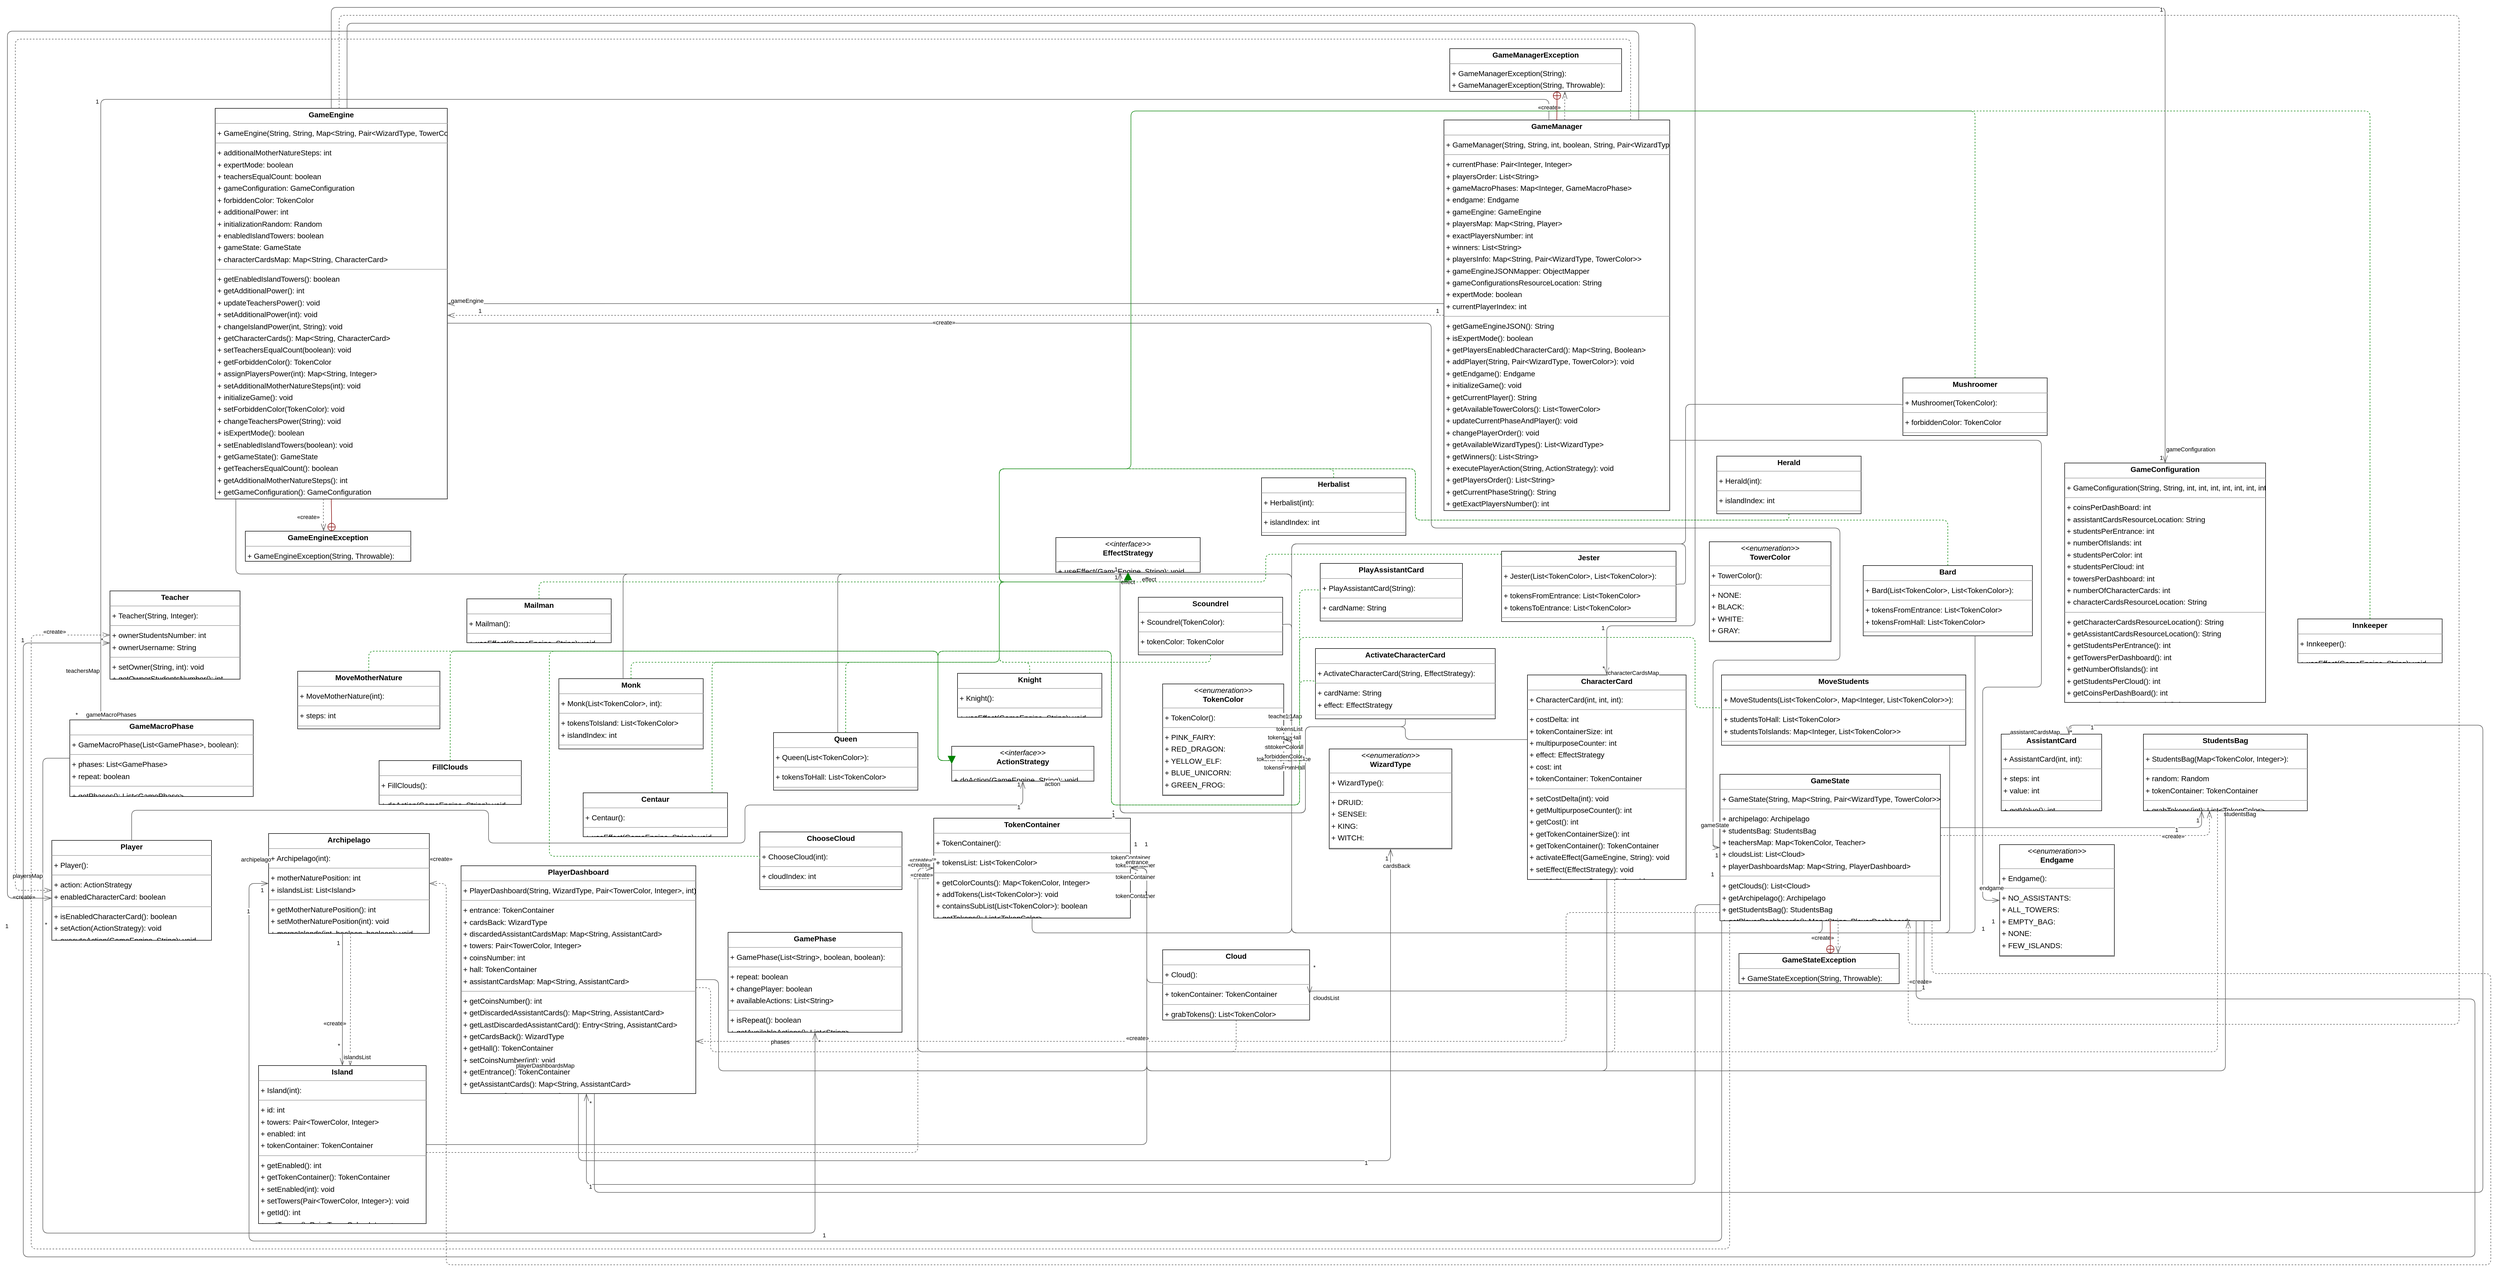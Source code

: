 <mxGraphModel dx="0" dy="0" grid="1" gridSize="10" guides="1" tooltips="1" connect="1" arrows="1" fold="1" page="0" pageScale="1" background="none" math="0" shadow="0">
  <root>
    <mxCell id="0" />
    <mxCell id="1" parent="0" />
    <mxCell id="node7" parent="1" vertex="1" value="&lt;p style=&quot;margin:0px;margin-top:4px;text-align:center;&quot;&gt;&lt;i&gt;&amp;lt;&amp;lt;interface&amp;gt;&amp;gt;&lt;/i&gt;&lt;br/&gt;&lt;b&gt;ActionStrategy&lt;/b&gt;&lt;/p&gt;&lt;hr size=&quot;1&quot;/&gt;&lt;p style=&quot;margin:0 0 0 4px;line-height:1.6;&quot;&gt;+ doAction(GameEngine, String): void&lt;/p&gt;" style="verticalAlign=top;align=left;overflow=fill;fontSize=14;fontFamily=Helvetica;html=1;rounded=0;shadow=0;comic=0;labelBackgroundColor=none;strokeWidth=1;">
      <mxGeometry x="1539" y="1283" width="269" height="66" as="geometry" />
    </mxCell>
    <mxCell id="node32" parent="1" vertex="1" value="&lt;p style=&quot;margin:0px;margin-top:4px;text-align:center;&quot;&gt;&lt;b&gt;ActivateCharacterCard&lt;/b&gt;&lt;/p&gt;&lt;hr size=&quot;1&quot;/&gt;&lt;p style=&quot;margin:0 0 0 4px;line-height:1.6;&quot;&gt;+ ActivateCharacterCard(String, EffectStrategy): &lt;/p&gt;&lt;hr size=&quot;1&quot;/&gt;&lt;p style=&quot;margin:0 0 0 4px;line-height:1.6;&quot;&gt;+ cardName: String&lt;br/&gt;+ effect: EffectStrategy&lt;/p&gt;&lt;hr size=&quot;1&quot;/&gt;&lt;p style=&quot;margin:0 0 0 4px;line-height:1.6;&quot;&gt;+ doAction(GameEngine, String): void&lt;/p&gt;" style="verticalAlign=top;align=left;overflow=fill;fontSize=14;fontFamily=Helvetica;html=1;rounded=0;shadow=0;comic=0;labelBackgroundColor=none;strokeWidth=1;">
      <mxGeometry x="2227" y="1098" width="340" height="133" as="geometry" />
    </mxCell>
    <mxCell id="node2" parent="1" vertex="1" value="&lt;p style=&quot;margin:0px;margin-top:4px;text-align:center;&quot;&gt;&lt;b&gt;Archipelago&lt;/b&gt;&lt;/p&gt;&lt;hr size=&quot;1&quot;/&gt;&lt;p style=&quot;margin:0 0 0 4px;line-height:1.6;&quot;&gt;+ Archipelago(int): &lt;/p&gt;&lt;hr size=&quot;1&quot;/&gt;&lt;p style=&quot;margin:0 0 0 4px;line-height:1.6;&quot;&gt;+ motherNaturePosition: int&lt;br/&gt;+ islandsList: List&amp;lt;Island&amp;gt;&lt;/p&gt;&lt;hr size=&quot;1&quot;/&gt;&lt;p style=&quot;margin:0 0 0 4px;line-height:1.6;&quot;&gt;+ getMotherNaturePosition(): int&lt;br/&gt;+ setMotherNaturePosition(int): void&lt;br/&gt;+ mergeIslands(int, boolean, boolean): void&lt;br/&gt;+ getIslands(): List&amp;lt;Island&amp;gt;&lt;/p&gt;" style="verticalAlign=top;align=left;overflow=fill;fontSize=14;fontFamily=Helvetica;html=1;rounded=0;shadow=0;comic=0;labelBackgroundColor=none;strokeWidth=1;">
      <mxGeometry x="247" y="1448" width="304" height="189" as="geometry" />
    </mxCell>
    <mxCell id="node6" parent="1" vertex="1" value="&lt;p style=&quot;margin:0px;margin-top:4px;text-align:center;&quot;&gt;&lt;b&gt;AssistantCard&lt;/b&gt;&lt;/p&gt;&lt;hr size=&quot;1&quot;/&gt;&lt;p style=&quot;margin:0 0 0 4px;line-height:1.6;&quot;&gt;+ AssistantCard(int, int): &lt;/p&gt;&lt;hr size=&quot;1&quot;/&gt;&lt;p style=&quot;margin:0 0 0 4px;line-height:1.6;&quot;&gt;+ steps: int&lt;br/&gt;+ value: int&lt;/p&gt;&lt;hr size=&quot;1&quot;/&gt;&lt;p style=&quot;margin:0 0 0 4px;line-height:1.6;&quot;&gt;+ getValue(): int&lt;br/&gt;+ getSteps(): int&lt;/p&gt;" style="verticalAlign=top;align=left;overflow=fill;fontSize=14;fontFamily=Helvetica;html=1;rounded=0;shadow=0;comic=0;labelBackgroundColor=none;strokeWidth=1;">
      <mxGeometry x="3524" y="1260" width="190" height="145" as="geometry" />
    </mxCell>
    <mxCell id="node13" parent="1" vertex="1" value="&lt;p style=&quot;margin:0px;margin-top:4px;text-align:center;&quot;&gt;&lt;b&gt;Bard&lt;/b&gt;&lt;/p&gt;&lt;hr size=&quot;1&quot;/&gt;&lt;p style=&quot;margin:0 0 0 4px;line-height:1.6;&quot;&gt;+ Bard(List&amp;lt;TokenColor&amp;gt;, List&amp;lt;TokenColor&amp;gt;): &lt;/p&gt;&lt;hr size=&quot;1&quot;/&gt;&lt;p style=&quot;margin:0 0 0 4px;line-height:1.6;&quot;&gt;+ tokensFromEntrance: List&amp;lt;TokenColor&amp;gt;&lt;br/&gt;+ tokensFromHall: List&amp;lt;TokenColor&amp;gt;&lt;/p&gt;&lt;hr size=&quot;1&quot;/&gt;&lt;p style=&quot;margin:0 0 0 4px;line-height:1.6;&quot;&gt;+ useEffect(GameEngine, String): void&lt;/p&gt;" style="verticalAlign=top;align=left;overflow=fill;fontSize=14;fontFamily=Helvetica;html=1;rounded=0;shadow=0;comic=0;labelBackgroundColor=none;strokeWidth=1;">
      <mxGeometry x="3263" y="941" width="320" height="133" as="geometry" />
    </mxCell>
    <mxCell id="node17" parent="1" vertex="1" value="&lt;p style=&quot;margin:0px;margin-top:4px;text-align:center;&quot;&gt;&lt;b&gt;Centaur&lt;/b&gt;&lt;/p&gt;&lt;hr size=&quot;1&quot;/&gt;&lt;p style=&quot;margin:0 0 0 4px;line-height:1.6;&quot;&gt;+ Centaur(): &lt;/p&gt;&lt;hr size=&quot;1&quot;/&gt;&lt;p style=&quot;margin:0 0 0 4px;line-height:1.6;&quot;&gt;+ useEffect(GameEngine, String): void&lt;/p&gt;" style="verticalAlign=top;align=left;overflow=fill;fontSize=14;fontFamily=Helvetica;html=1;rounded=0;shadow=0;comic=0;labelBackgroundColor=none;strokeWidth=1;">
      <mxGeometry x="842" y="1371" width="273" height="83" as="geometry" />
    </mxCell>
    <mxCell id="node30" parent="1" vertex="1" value="&lt;p style=&quot;margin:0px;margin-top:4px;text-align:center;&quot;&gt;&lt;b&gt;CharacterCard&lt;/b&gt;&lt;/p&gt;&lt;hr size=&quot;1&quot;/&gt;&lt;p style=&quot;margin:0 0 0 4px;line-height:1.6;&quot;&gt;+ CharacterCard(int, int, int): &lt;/p&gt;&lt;hr size=&quot;1&quot;/&gt;&lt;p style=&quot;margin:0 0 0 4px;line-height:1.6;&quot;&gt;+ costDelta: int&lt;br/&gt;+ tokenContainerSize: int&lt;br/&gt;+ multipurposeCounter: int&lt;br/&gt;+ effect: EffectStrategy&lt;br/&gt;+ cost: int&lt;br/&gt;+ tokenContainer: TokenContainer&lt;/p&gt;&lt;hr size=&quot;1&quot;/&gt;&lt;p style=&quot;margin:0 0 0 4px;line-height:1.6;&quot;&gt;+ setCostDelta(int): void&lt;br/&gt;+ getMultipurposeCounter(): int&lt;br/&gt;+ getCost(): int&lt;br/&gt;+ getTokenContainerSize(): int&lt;br/&gt;+ getTokenContainer(): TokenContainer&lt;br/&gt;+ activateEffect(GameEngine, String): void&lt;br/&gt;+ setEffect(EffectStrategy): void&lt;br/&gt;+ setMultipurposeCounter(int): void&lt;br/&gt;+ getCostDelta(): int&lt;/p&gt;" style="verticalAlign=top;align=left;overflow=fill;fontSize=14;fontFamily=Helvetica;html=1;rounded=0;shadow=0;comic=0;labelBackgroundColor=none;strokeWidth=1;">
      <mxGeometry x="2628" y="1148" width="300" height="387" as="geometry" />
    </mxCell>
    <mxCell id="node36" parent="1" vertex="1" value="&lt;p style=&quot;margin:0px;margin-top:4px;text-align:center;&quot;&gt;&lt;b&gt;ChooseCloud&lt;/b&gt;&lt;/p&gt;&lt;hr size=&quot;1&quot;/&gt;&lt;p style=&quot;margin:0 0 0 4px;line-height:1.6;&quot;&gt;+ ChooseCloud(int): &lt;/p&gt;&lt;hr size=&quot;1&quot;/&gt;&lt;p style=&quot;margin:0 0 0 4px;line-height:1.6;&quot;&gt;+ cloudIndex: int&lt;/p&gt;&lt;hr size=&quot;1&quot;/&gt;&lt;p style=&quot;margin:0 0 0 4px;line-height:1.6;&quot;&gt;+ doAction(GameEngine, String): void&lt;/p&gt;" style="verticalAlign=top;align=left;overflow=fill;fontSize=14;fontFamily=Helvetica;html=1;rounded=0;shadow=0;comic=0;labelBackgroundColor=none;strokeWidth=1;">
      <mxGeometry x="1176" y="1445" width="269" height="109" as="geometry" />
    </mxCell>
    <mxCell id="node19" parent="1" vertex="1" value="&lt;p style=&quot;margin:0px;margin-top:4px;text-align:center;&quot;&gt;&lt;b&gt;Cloud&lt;/b&gt;&lt;/p&gt;&lt;hr size=&quot;1&quot;/&gt;&lt;p style=&quot;margin:0 0 0 4px;line-height:1.6;&quot;&gt;+ Cloud(): &lt;/p&gt;&lt;hr size=&quot;1&quot;/&gt;&lt;p style=&quot;margin:0 0 0 4px;line-height:1.6;&quot;&gt;+ tokenContainer: TokenContainer&lt;/p&gt;&lt;hr size=&quot;1&quot;/&gt;&lt;p style=&quot;margin:0 0 0 4px;line-height:1.6;&quot;&gt;+ grabTokens(): List&amp;lt;TokenColor&amp;gt;&lt;br/&gt;+ getTokenContainer(): TokenContainer&lt;/p&gt;" style="verticalAlign=top;align=left;overflow=fill;fontSize=14;fontFamily=Helvetica;html=1;rounded=0;shadow=0;comic=0;labelBackgroundColor=none;strokeWidth=1;">
      <mxGeometry x="1938" y="1668" width="278" height="133" as="geometry" />
    </mxCell>
    <mxCell id="node0" parent="1" vertex="1" value="&lt;p style=&quot;margin:0px;margin-top:4px;text-align:center;&quot;&gt;&lt;i&gt;&amp;lt;&amp;lt;interface&amp;gt;&amp;gt;&lt;/i&gt;&lt;br/&gt;&lt;b&gt;EffectStrategy&lt;/b&gt;&lt;/p&gt;&lt;hr size=&quot;1&quot;/&gt;&lt;p style=&quot;margin:0 0 0 4px;line-height:1.6;&quot;&gt;+ useEffect(GameEngine, String): void&lt;/p&gt;" style="verticalAlign=top;align=left;overflow=fill;fontSize=14;fontFamily=Helvetica;html=1;rounded=0;shadow=0;comic=0;labelBackgroundColor=none;strokeWidth=1;">
      <mxGeometry x="1736" y="888" width="273" height="66" as="geometry" />
    </mxCell>
    <mxCell id="node26" parent="1" vertex="1" value="&lt;p style=&quot;margin:0px;margin-top:4px;text-align:center;&quot;&gt;&lt;i&gt;&amp;lt;&amp;lt;enumeration&amp;gt;&amp;gt;&lt;/i&gt;&lt;br/&gt;&lt;b&gt;Endgame&lt;/b&gt;&lt;/p&gt;&lt;hr size=&quot;1&quot;/&gt;&lt;p style=&quot;margin:0 0 0 4px;line-height:1.6;&quot;&gt;+ Endgame(): &lt;/p&gt;&lt;hr size=&quot;1&quot;/&gt;&lt;p style=&quot;margin:0 0 0 4px;line-height:1.6;&quot;&gt;+ NO_ASSISTANTS: &lt;br/&gt;+ ALL_TOWERS: &lt;br/&gt;+ EMPTY_BAG: &lt;br/&gt;+ NONE: &lt;br/&gt;+ FEW_ISLANDS: &lt;/p&gt;&lt;hr size=&quot;1&quot;/&gt;&lt;p style=&quot;margin:0 0 0 4px;line-height:1.6;&quot;&gt;+ valueOf(String): Endgame&lt;br/&gt;+ values(): Endgame[]&lt;/p&gt;" style="verticalAlign=top;align=left;overflow=fill;fontSize=14;fontFamily=Helvetica;html=1;rounded=0;shadow=0;comic=0;labelBackgroundColor=none;strokeWidth=1;">
      <mxGeometry x="3521" y="1469" width="217" height="211" as="geometry" />
    </mxCell>
    <mxCell id="node16" parent="1" vertex="1" value="&lt;p style=&quot;margin:0px;margin-top:4px;text-align:center;&quot;&gt;&lt;b&gt;FillClouds&lt;/b&gt;&lt;/p&gt;&lt;hr size=&quot;1&quot;/&gt;&lt;p style=&quot;margin:0 0 0 4px;line-height:1.6;&quot;&gt;+ FillClouds(): &lt;/p&gt;&lt;hr size=&quot;1&quot;/&gt;&lt;p style=&quot;margin:0 0 0 4px;line-height:1.6;&quot;&gt;+ doAction(GameEngine, String): void&lt;/p&gt;" style="verticalAlign=top;align=left;overflow=fill;fontSize=14;fontFamily=Helvetica;html=1;rounded=0;shadow=0;comic=0;labelBackgroundColor=none;strokeWidth=1;">
      <mxGeometry x="456" y="1310" width="269" height="83" as="geometry" />
    </mxCell>
    <mxCell id="node38" parent="1" vertex="1" value="&lt;p style=&quot;margin:0px;margin-top:4px;text-align:center;&quot;&gt;&lt;b&gt;GameConfiguration&lt;/b&gt;&lt;/p&gt;&lt;hr size=&quot;1&quot;/&gt;&lt;p style=&quot;margin:0 0 0 4px;line-height:1.6;&quot;&gt;+ GameConfiguration(String, String, int, int, int, int, int, int, int): &lt;/p&gt;&lt;hr size=&quot;1&quot;/&gt;&lt;p style=&quot;margin:0 0 0 4px;line-height:1.6;&quot;&gt;+ coinsPerDashBoard: int&lt;br/&gt;+ assistantCardsResourceLocation: String&lt;br/&gt;+ studentsPerEntrance: int&lt;br/&gt;+ numberOfIslands: int&lt;br/&gt;+ studentsPerColor: int&lt;br/&gt;+ studentsPerCloud: int&lt;br/&gt;+ towersPerDashboard: int&lt;br/&gt;+ numberOfCharacterCards: int&lt;br/&gt;+ characterCardsResourceLocation: String&lt;/p&gt;&lt;hr size=&quot;1&quot;/&gt;&lt;p style=&quot;margin:0 0 0 4px;line-height:1.6;&quot;&gt;+ getCharacterCardsResourceLocation(): String&lt;br/&gt;+ getAssistantCardsResourceLocation(): String&lt;br/&gt;+ getStudentsPerEntrance(): int&lt;br/&gt;+ getTowersPerDashboard(): int&lt;br/&gt;+ getNumberOfIslands(): int&lt;br/&gt;+ getStudentsPerCloud(): int&lt;br/&gt;+ getCoinsPerDashBoard(): int&lt;br/&gt;+ getNumberOfCharacterCards(): int&lt;br/&gt;+ getStudentsPerColor(): int&lt;/p&gt;" style="verticalAlign=top;align=left;overflow=fill;fontSize=14;fontFamily=Helvetica;html=1;rounded=0;shadow=0;comic=0;labelBackgroundColor=none;strokeWidth=1;">
      <mxGeometry x="3644" y="747" width="380" height="453" as="geometry" />
    </mxCell>
    <mxCell id="node28" parent="1" vertex="1" value="&lt;p style=&quot;margin:0px;margin-top:4px;text-align:center;&quot;&gt;&lt;b&gt;GameEngine&lt;/b&gt;&lt;/p&gt;&lt;hr size=&quot;1&quot;/&gt;&lt;p style=&quot;margin:0 0 0 4px;line-height:1.6;&quot;&gt;+ GameEngine(String, String, Map&amp;lt;String, Pair&amp;lt;WizardType, TowerColor&amp;gt;&amp;gt;, boolean): &lt;/p&gt;&lt;hr size=&quot;1&quot;/&gt;&lt;p style=&quot;margin:0 0 0 4px;line-height:1.6;&quot;&gt;+ additionalMotherNatureSteps: int&lt;br/&gt;+ expertMode: boolean&lt;br/&gt;+ teachersEqualCount: boolean&lt;br/&gt;+ gameConfiguration: GameConfiguration&lt;br/&gt;+ forbiddenColor: TokenColor&lt;br/&gt;+ additionalPower: int&lt;br/&gt;+ initializationRandom: Random&lt;br/&gt;+ enabledIslandTowers: boolean&lt;br/&gt;+ gameState: GameState&lt;br/&gt;+ characterCardsMap: Map&amp;lt;String, CharacterCard&amp;gt;&lt;/p&gt;&lt;hr size=&quot;1&quot;/&gt;&lt;p style=&quot;margin:0 0 0 4px;line-height:1.6;&quot;&gt;+ getEnabledIslandTowers(): boolean&lt;br/&gt;+ getAdditionalPower(): int&lt;br/&gt;+ updateTeachersPower(): void&lt;br/&gt;+ setAdditionalPower(int): void&lt;br/&gt;+ changeIslandPower(int, String): void&lt;br/&gt;+ getCharacterCards(): Map&amp;lt;String, CharacterCard&amp;gt;&lt;br/&gt;+ setTeachersEqualCount(boolean): void&lt;br/&gt;+ getForbiddenColor(): TokenColor&lt;br/&gt;+ assignPlayersPower(int): Map&amp;lt;String, Integer&amp;gt;&lt;br/&gt;+ setAdditionalMotherNatureSteps(int): void&lt;br/&gt;+ initializeGame(): void&lt;br/&gt;+ setForbiddenColor(TokenColor): void&lt;br/&gt;+ changeTeachersPower(String): void&lt;br/&gt;+ isExpertMode(): boolean&lt;br/&gt;+ setEnabledIslandTowers(boolean): void&lt;br/&gt;+ getGameState(): GameState&lt;br/&gt;+ getTeachersEqualCount(): boolean&lt;br/&gt;+ getAdditionalMotherNatureSteps(): int&lt;br/&gt;+ getGameConfiguration(): GameConfiguration&lt;br/&gt;+ resetCharacterCardsParameters(): void&lt;br/&gt;+ updateIslandData(int, PlayerDashboard): void&lt;/p&gt;" style="verticalAlign=top;align=left;overflow=fill;fontSize=14;fontFamily=Helvetica;html=1;rounded=0;shadow=0;comic=0;labelBackgroundColor=none;strokeWidth=1;">
      <mxGeometry x="146" y="76" width="439" height="739" as="geometry" />
    </mxCell>
    <mxCell id="node42" parent="1" vertex="1" value="&lt;p style=&quot;margin:0px;margin-top:4px;text-align:center;&quot;&gt;&lt;b&gt;GameEngineException&lt;/b&gt;&lt;/p&gt;&lt;hr size=&quot;1&quot;/&gt;&lt;p style=&quot;margin:0 0 0 4px;line-height:1.6;&quot;&gt;+ GameEngineException(String, Throwable): &lt;/p&gt;" style="verticalAlign=top;align=left;overflow=fill;fontSize=14;fontFamily=Helvetica;html=1;rounded=0;shadow=0;comic=0;labelBackgroundColor=none;strokeWidth=1;">
      <mxGeometry x="203" y="876" width="313" height="57" as="geometry" />
    </mxCell>
    <mxCell id="node39" parent="1" vertex="1" value="&lt;p style=&quot;margin:0px;margin-top:4px;text-align:center;&quot;&gt;&lt;b&gt;GameMacroPhase&lt;/b&gt;&lt;/p&gt;&lt;hr size=&quot;1&quot;/&gt;&lt;p style=&quot;margin:0 0 0 4px;line-height:1.6;&quot;&gt;+ GameMacroPhase(List&amp;lt;GamePhase&amp;gt;, boolean): &lt;/p&gt;&lt;hr size=&quot;1&quot;/&gt;&lt;p style=&quot;margin:0 0 0 4px;line-height:1.6;&quot;&gt;+ phases: List&amp;lt;GamePhase&amp;gt;&lt;br/&gt;+ repeat: boolean&lt;/p&gt;&lt;hr size=&quot;1&quot;/&gt;&lt;p style=&quot;margin:0 0 0 4px;line-height:1.6;&quot;&gt;+ getPhases(): List&amp;lt;GamePhase&amp;gt;&lt;br/&gt;+ isRepeat(): boolean&lt;/p&gt;" style="verticalAlign=top;align=left;overflow=fill;fontSize=14;fontFamily=Helvetica;html=1;rounded=0;shadow=0;comic=0;labelBackgroundColor=none;strokeWidth=1;">
      <mxGeometry x="-129" y="1233" width="347" height="145" as="geometry" />
    </mxCell>
    <mxCell id="node10" parent="1" vertex="1" value="&lt;p style=&quot;margin:0px;margin-top:4px;text-align:center;&quot;&gt;&lt;b&gt;GameManager&lt;/b&gt;&lt;/p&gt;&lt;hr size=&quot;1&quot;/&gt;&lt;p style=&quot;margin:0 0 0 4px;line-height:1.6;&quot;&gt;+ GameManager(String, String, int, boolean, String, Pair&amp;lt;WizardType, TowerColor&amp;gt;): &lt;/p&gt;&lt;hr size=&quot;1&quot;/&gt;&lt;p style=&quot;margin:0 0 0 4px;line-height:1.6;&quot;&gt;+ currentPhase: Pair&amp;lt;Integer, Integer&amp;gt;&lt;br/&gt;+ playersOrder: List&amp;lt;String&amp;gt;&lt;br/&gt;+ gameMacroPhases: Map&amp;lt;Integer, GameMacroPhase&amp;gt;&lt;br/&gt;+ endgame: Endgame&lt;br/&gt;+ gameEngine: GameEngine&lt;br/&gt;+ playersMap: Map&amp;lt;String, Player&amp;gt;&lt;br/&gt;+ exactPlayersNumber: int&lt;br/&gt;+ winners: List&amp;lt;String&amp;gt;&lt;br/&gt;+ playersInfo: Map&amp;lt;String, Pair&amp;lt;WizardType, TowerColor&amp;gt;&amp;gt;&lt;br/&gt;+ gameEngineJSONMapper: ObjectMapper&lt;br/&gt;+ gameConfigurationsResourceLocation: String&lt;br/&gt;+ expertMode: boolean&lt;br/&gt;+ currentPlayerIndex: int&lt;/p&gt;&lt;hr size=&quot;1&quot;/&gt;&lt;p style=&quot;margin:0 0 0 4px;line-height:1.6;&quot;&gt;+ getGameEngineJSON(): String&lt;br/&gt;+ isExpertMode(): boolean&lt;br/&gt;+ getPlayersEnabledCharacterCard(): Map&amp;lt;String, Boolean&amp;gt;&lt;br/&gt;+ addPlayer(String, Pair&amp;lt;WizardType, TowerColor&amp;gt;): void&lt;br/&gt;+ getEndgame(): Endgame&lt;br/&gt;+ initializeGame(): void&lt;br/&gt;+ getCurrentPlayer(): String&lt;br/&gt;+ getAvailableTowerColors(): List&amp;lt;TowerColor&amp;gt;&lt;br/&gt;+ updateCurrentPhaseAndPlayer(): void&lt;br/&gt;+ changePlayerOrder(): void&lt;br/&gt;+ getAvailableWizardTypes(): List&amp;lt;WizardType&amp;gt;&lt;br/&gt;+ getWinners(): List&amp;lt;String&amp;gt;&lt;br/&gt;+ executePlayerAction(String, ActionStrategy): void&lt;br/&gt;+ getPlayersOrder(): List&amp;lt;String&amp;gt;&lt;br/&gt;+ getCurrentPhaseString(): String&lt;br/&gt;+ getExactPlayersNumber(): int&lt;br/&gt;+ checkWinners(boolean): void&lt;br/&gt;+ checkEndgame(): Endgame&lt;/p&gt;" style="verticalAlign=top;align=left;overflow=fill;fontSize=14;fontFamily=Helvetica;html=1;rounded=0;shadow=0;comic=0;labelBackgroundColor=none;strokeWidth=1;">
      <mxGeometry x="2470" y="98" width="427" height="739" as="geometry" />
    </mxCell>
    <mxCell id="node41" parent="1" vertex="1" value="&lt;p style=&quot;margin:0px;margin-top:4px;text-align:center;&quot;&gt;&lt;b&gt;GameManagerException&lt;/b&gt;&lt;/p&gt;&lt;hr size=&quot;1&quot;/&gt;&lt;p style=&quot;margin:0 0 0 4px;line-height:1.6;&quot;&gt;+ GameManagerException(String): &lt;br/&gt;+ GameManagerException(String, Throwable): &lt;/p&gt;" style="verticalAlign=top;align=left;overflow=fill;fontSize=14;fontFamily=Helvetica;html=1;rounded=0;shadow=0;comic=0;labelBackgroundColor=none;strokeWidth=1;">
      <mxGeometry x="2481" y="-37" width="325" height="81" as="geometry" />
    </mxCell>
    <mxCell id="node29" parent="1" vertex="1" value="&lt;p style=&quot;margin:0px;margin-top:4px;text-align:center;&quot;&gt;&lt;b&gt;GamePhase&lt;/b&gt;&lt;/p&gt;&lt;hr size=&quot;1&quot;/&gt;&lt;p style=&quot;margin:0 0 0 4px;line-height:1.6;&quot;&gt;+ GamePhase(List&amp;lt;String&amp;gt;, boolean, boolean): &lt;/p&gt;&lt;hr size=&quot;1&quot;/&gt;&lt;p style=&quot;margin:0 0 0 4px;line-height:1.6;&quot;&gt;+ repeat: boolean&lt;br/&gt;+ changePlayer: boolean&lt;br/&gt;+ availableActions: List&amp;lt;String&amp;gt;&lt;/p&gt;&lt;hr size=&quot;1&quot;/&gt;&lt;p style=&quot;margin:0 0 0 4px;line-height:1.6;&quot;&gt;+ isRepeat(): boolean&lt;br/&gt;+ getAvailableActions(): List&amp;lt;String&amp;gt;&lt;br/&gt;+ isChangePlayer(): boolean&lt;/p&gt;" style="verticalAlign=top;align=left;overflow=fill;fontSize=14;fontFamily=Helvetica;html=1;rounded=0;shadow=0;comic=0;labelBackgroundColor=none;strokeWidth=1;">
      <mxGeometry x="1116" y="1635" width="329" height="189" as="geometry" />
    </mxCell>
    <mxCell id="node11" parent="1" vertex="1" value="&lt;p style=&quot;margin:0px;margin-top:4px;text-align:center;&quot;&gt;&lt;b&gt;GameState&lt;/b&gt;&lt;/p&gt;&lt;hr size=&quot;1&quot;/&gt;&lt;p style=&quot;margin:0 0 0 4px;line-height:1.6;&quot;&gt;+ GameState(String, Map&amp;lt;String, Pair&amp;lt;WizardType, TowerColor&amp;gt;&amp;gt;, int, int, Map&amp;lt;TokenColor, Integer&amp;gt;, int): &lt;/p&gt;&lt;hr size=&quot;1&quot;/&gt;&lt;p style=&quot;margin:0 0 0 4px;line-height:1.6;&quot;&gt;+ archipelago: Archipelago&lt;br/&gt;+ studentsBag: StudentsBag&lt;br/&gt;+ teachersMap: Map&amp;lt;TokenColor, Teacher&amp;gt;&lt;br/&gt;+ cloudsList: List&amp;lt;Cloud&amp;gt;&lt;br/&gt;+ playerDashboardsMap: Map&amp;lt;String, PlayerDashboard&amp;gt;&lt;/p&gt;&lt;hr size=&quot;1&quot;/&gt;&lt;p style=&quot;margin:0 0 0 4px;line-height:1.6;&quot;&gt;+ getClouds(): List&amp;lt;Cloud&amp;gt;&lt;br/&gt;+ getArchipelago(): Archipelago&lt;br/&gt;+ getStudentsBag(): StudentsBag&lt;br/&gt;+ getPlayerDashboards(): Map&amp;lt;String, PlayerDashboard&amp;gt;&lt;br/&gt;+ getTeachers(): Map&amp;lt;TokenColor, Teacher&amp;gt;&lt;/p&gt;" style="verticalAlign=top;align=left;overflow=fill;fontSize=14;fontFamily=Helvetica;html=1;rounded=0;shadow=0;comic=0;labelBackgroundColor=none;strokeWidth=1;">
      <mxGeometry x="2992" y="1336" width="417" height="277" as="geometry" />
    </mxCell>
    <mxCell id="node40" parent="1" vertex="1" value="&lt;p style=&quot;margin:0px;margin-top:4px;text-align:center;&quot;&gt;&lt;b&gt;GameStateException&lt;/b&gt;&lt;/p&gt;&lt;hr size=&quot;1&quot;/&gt;&lt;p style=&quot;margin:0 0 0 4px;line-height:1.6;&quot;&gt;+ GameStateException(String, Throwable): &lt;/p&gt;" style="verticalAlign=top;align=left;overflow=fill;fontSize=14;fontFamily=Helvetica;html=1;rounded=0;shadow=0;comic=0;labelBackgroundColor=none;strokeWidth=1;">
      <mxGeometry x="3028" y="1675" width="303" height="57" as="geometry" />
    </mxCell>
    <mxCell id="node22" parent="1" vertex="1" value="&lt;p style=&quot;margin:0px;margin-top:4px;text-align:center;&quot;&gt;&lt;b&gt;Herald&lt;/b&gt;&lt;/p&gt;&lt;hr size=&quot;1&quot;/&gt;&lt;p style=&quot;margin:0 0 0 4px;line-height:1.6;&quot;&gt;+ Herald(int): &lt;/p&gt;&lt;hr size=&quot;1&quot;/&gt;&lt;p style=&quot;margin:0 0 0 4px;line-height:1.6;&quot;&gt;+ islandIndex: int&lt;/p&gt;&lt;hr size=&quot;1&quot;/&gt;&lt;p style=&quot;margin:0 0 0 4px;line-height:1.6;&quot;&gt;+ useEffect(GameEngine, String): void&lt;/p&gt;" style="verticalAlign=top;align=left;overflow=fill;fontSize=14;fontFamily=Helvetica;html=1;rounded=0;shadow=0;comic=0;labelBackgroundColor=none;strokeWidth=1;">
      <mxGeometry x="2986" y="734" width="273" height="109" as="geometry" />
    </mxCell>
    <mxCell id="node21" parent="1" vertex="1" value="&lt;p style=&quot;margin:0px;margin-top:4px;text-align:center;&quot;&gt;&lt;b&gt;Herbalist&lt;/b&gt;&lt;/p&gt;&lt;hr size=&quot;1&quot;/&gt;&lt;p style=&quot;margin:0 0 0 4px;line-height:1.6;&quot;&gt;+ Herbalist(int): &lt;/p&gt;&lt;hr size=&quot;1&quot;/&gt;&lt;p style=&quot;margin:0 0 0 4px;line-height:1.6;&quot;&gt;+ islandIndex: int&lt;/p&gt;&lt;hr size=&quot;1&quot;/&gt;&lt;p style=&quot;margin:0 0 0 4px;line-height:1.6;&quot;&gt;+ useEffect(GameEngine, String): void&lt;/p&gt;" style="verticalAlign=top;align=left;overflow=fill;fontSize=14;fontFamily=Helvetica;html=1;rounded=0;shadow=0;comic=0;labelBackgroundColor=none;strokeWidth=1;">
      <mxGeometry x="2125" y="775" width="273" height="109" as="geometry" />
    </mxCell>
    <mxCell id="node15" parent="1" vertex="1" value="&lt;p style=&quot;margin:0px;margin-top:4px;text-align:center;&quot;&gt;&lt;b&gt;Innkeeper&lt;/b&gt;&lt;/p&gt;&lt;hr size=&quot;1&quot;/&gt;&lt;p style=&quot;margin:0 0 0 4px;line-height:1.6;&quot;&gt;+ Innkeeper(): &lt;/p&gt;&lt;hr size=&quot;1&quot;/&gt;&lt;p style=&quot;margin:0 0 0 4px;line-height:1.6;&quot;&gt;+ useEffect(GameEngine, String): void&lt;/p&gt;" style="verticalAlign=top;align=left;overflow=fill;fontSize=14;fontFamily=Helvetica;html=1;rounded=0;shadow=0;comic=0;labelBackgroundColor=none;strokeWidth=1;">
      <mxGeometry x="4085" y="1042" width="273" height="83" as="geometry" />
    </mxCell>
    <mxCell id="node20" parent="1" vertex="1" value="&lt;p style=&quot;margin:0px;margin-top:4px;text-align:center;&quot;&gt;&lt;b&gt;Island&lt;/b&gt;&lt;/p&gt;&lt;hr size=&quot;1&quot;/&gt;&lt;p style=&quot;margin:0 0 0 4px;line-height:1.6;&quot;&gt;+ Island(int): &lt;/p&gt;&lt;hr size=&quot;1&quot;/&gt;&lt;p style=&quot;margin:0 0 0 4px;line-height:1.6;&quot;&gt;+ id: int&lt;br/&gt;+ towers: Pair&amp;lt;TowerColor, Integer&amp;gt;&lt;br/&gt;+ enabled: int&lt;br/&gt;+ tokenContainer: TokenContainer&lt;/p&gt;&lt;hr size=&quot;1&quot;/&gt;&lt;p style=&quot;margin:0 0 0 4px;line-height:1.6;&quot;&gt;+ getEnabled(): int&lt;br/&gt;+ getTokenContainer(): TokenContainer&lt;br/&gt;+ setEnabled(int): void&lt;br/&gt;+ setTowers(Pair&amp;lt;TowerColor, Integer&amp;gt;): void&lt;br/&gt;+ getId(): int&lt;br/&gt;+ getTowers(): Pair&amp;lt;TowerColor, Integer&amp;gt;&lt;br/&gt;+ mergeWith(Island): void&lt;/p&gt;" style="verticalAlign=top;align=left;overflow=fill;fontSize=14;fontFamily=Helvetica;html=1;rounded=0;shadow=0;comic=0;labelBackgroundColor=none;strokeWidth=1;">
      <mxGeometry x="228" y="1887" width="317" height="299" as="geometry" />
    </mxCell>
    <mxCell id="node8" parent="1" vertex="1" value="&lt;p style=&quot;margin:0px;margin-top:4px;text-align:center;&quot;&gt;&lt;b&gt;Jester&lt;/b&gt;&lt;/p&gt;&lt;hr size=&quot;1&quot;/&gt;&lt;p style=&quot;margin:0 0 0 4px;line-height:1.6;&quot;&gt;+ Jester(List&amp;lt;TokenColor&amp;gt;, List&amp;lt;TokenColor&amp;gt;): &lt;/p&gt;&lt;hr size=&quot;1&quot;/&gt;&lt;p style=&quot;margin:0 0 0 4px;line-height:1.6;&quot;&gt;+ tokensFromEntrance: List&amp;lt;TokenColor&amp;gt;&lt;br/&gt;+ tokensToEntrance: List&amp;lt;TokenColor&amp;gt;&lt;/p&gt;&lt;hr size=&quot;1&quot;/&gt;&lt;p style=&quot;margin:0 0 0 4px;line-height:1.6;&quot;&gt;+ useEffect(GameEngine, String): void&lt;/p&gt;" style="verticalAlign=top;align=left;overflow=fill;fontSize=14;fontFamily=Helvetica;html=1;rounded=0;shadow=0;comic=0;labelBackgroundColor=none;strokeWidth=1;">
      <mxGeometry x="2579" y="914" width="330" height="133" as="geometry" />
    </mxCell>
    <mxCell id="node5" parent="1" vertex="1" value="&lt;p style=&quot;margin:0px;margin-top:4px;text-align:center;&quot;&gt;&lt;b&gt;Knight&lt;/b&gt;&lt;/p&gt;&lt;hr size=&quot;1&quot;/&gt;&lt;p style=&quot;margin:0 0 0 4px;line-height:1.6;&quot;&gt;+ Knight(): &lt;/p&gt;&lt;hr size=&quot;1&quot;/&gt;&lt;p style=&quot;margin:0 0 0 4px;line-height:1.6;&quot;&gt;+ useEffect(GameEngine, String): void&lt;/p&gt;" style="verticalAlign=top;align=left;overflow=fill;fontSize=14;fontFamily=Helvetica;html=1;rounded=0;shadow=0;comic=0;labelBackgroundColor=none;strokeWidth=1;">
      <mxGeometry x="1550" y="1145" width="273" height="83" as="geometry" />
    </mxCell>
    <mxCell id="node1" parent="1" vertex="1" value="&lt;p style=&quot;margin:0px;margin-top:4px;text-align:center;&quot;&gt;&lt;b&gt;Mailman&lt;/b&gt;&lt;/p&gt;&lt;hr size=&quot;1&quot;/&gt;&lt;p style=&quot;margin:0 0 0 4px;line-height:1.6;&quot;&gt;+ Mailman(): &lt;/p&gt;&lt;hr size=&quot;1&quot;/&gt;&lt;p style=&quot;margin:0 0 0 4px;line-height:1.6;&quot;&gt;+ useEffect(GameEngine, String): void&lt;/p&gt;" style="verticalAlign=top;align=left;overflow=fill;fontSize=14;fontFamily=Helvetica;html=1;rounded=0;shadow=0;comic=0;labelBackgroundColor=none;strokeWidth=1;">
      <mxGeometry x="622" y="1004" width="273" height="83" as="geometry" />
    </mxCell>
    <mxCell id="node14" parent="1" vertex="1" value="&lt;p style=&quot;margin:0px;margin-top:4px;text-align:center;&quot;&gt;&lt;b&gt;Monk&lt;/b&gt;&lt;/p&gt;&lt;hr size=&quot;1&quot;/&gt;&lt;p style=&quot;margin:0 0 0 4px;line-height:1.6;&quot;&gt;+ Monk(List&amp;lt;TokenColor&amp;gt;, int): &lt;/p&gt;&lt;hr size=&quot;1&quot;/&gt;&lt;p style=&quot;margin:0 0 0 4px;line-height:1.6;&quot;&gt;+ tokensToIsland: List&amp;lt;TokenColor&amp;gt;&lt;br/&gt;+ islandIndex: int&lt;/p&gt;&lt;hr size=&quot;1&quot;/&gt;&lt;p style=&quot;margin:0 0 0 4px;line-height:1.6;&quot;&gt;+ useEffect(GameEngine, String): void&lt;/p&gt;" style="verticalAlign=top;align=left;overflow=fill;fontSize=14;fontFamily=Helvetica;html=1;rounded=0;shadow=0;comic=0;labelBackgroundColor=none;strokeWidth=1;">
      <mxGeometry x="796" y="1155" width="273" height="133" as="geometry" />
    </mxCell>
    <mxCell id="node12" parent="1" vertex="1" value="&lt;p style=&quot;margin:0px;margin-top:4px;text-align:center;&quot;&gt;&lt;b&gt;MoveMotherNature&lt;/b&gt;&lt;/p&gt;&lt;hr size=&quot;1&quot;/&gt;&lt;p style=&quot;margin:0 0 0 4px;line-height:1.6;&quot;&gt;+ MoveMotherNature(int): &lt;/p&gt;&lt;hr size=&quot;1&quot;/&gt;&lt;p style=&quot;margin:0 0 0 4px;line-height:1.6;&quot;&gt;+ steps: int&lt;/p&gt;&lt;hr size=&quot;1&quot;/&gt;&lt;p style=&quot;margin:0 0 0 4px;line-height:1.6;&quot;&gt;+ doAction(GameEngine, String): void&lt;/p&gt;" style="verticalAlign=top;align=left;overflow=fill;fontSize=14;fontFamily=Helvetica;html=1;rounded=0;shadow=0;comic=0;labelBackgroundColor=none;strokeWidth=1;">
      <mxGeometry x="302" y="1141" width="269" height="109" as="geometry" />
    </mxCell>
    <mxCell id="node18" parent="1" vertex="1" value="&lt;p style=&quot;margin:0px;margin-top:4px;text-align:center;&quot;&gt;&lt;b&gt;MoveStudents&lt;/b&gt;&lt;/p&gt;&lt;hr size=&quot;1&quot;/&gt;&lt;p style=&quot;margin:0 0 0 4px;line-height:1.6;&quot;&gt;+ MoveStudents(List&amp;lt;TokenColor&amp;gt;, Map&amp;lt;Integer, List&amp;lt;TokenColor&amp;gt;&amp;gt;): &lt;/p&gt;&lt;hr size=&quot;1&quot;/&gt;&lt;p style=&quot;margin:0 0 0 4px;line-height:1.6;&quot;&gt;+ studentsToHall: List&amp;lt;TokenColor&amp;gt;&lt;br/&gt;+ studentsToIslands: Map&amp;lt;Integer, List&amp;lt;TokenColor&amp;gt;&amp;gt;&lt;/p&gt;&lt;hr size=&quot;1&quot;/&gt;&lt;p style=&quot;margin:0 0 0 4px;line-height:1.6;&quot;&gt;+ doAction(GameEngine, String): void&lt;/p&gt;" style="verticalAlign=top;align=left;overflow=fill;fontSize=14;fontFamily=Helvetica;html=1;rounded=0;shadow=0;comic=0;labelBackgroundColor=none;strokeWidth=1;">
      <mxGeometry x="2995" y="1148" width="462" height="133" as="geometry" />
    </mxCell>
    <mxCell id="node31" parent="1" vertex="1" value="&lt;p style=&quot;margin:0px;margin-top:4px;text-align:center;&quot;&gt;&lt;b&gt;Mushroomer&lt;/b&gt;&lt;/p&gt;&lt;hr size=&quot;1&quot;/&gt;&lt;p style=&quot;margin:0 0 0 4px;line-height:1.6;&quot;&gt;+ Mushroomer(TokenColor): &lt;/p&gt;&lt;hr size=&quot;1&quot;/&gt;&lt;p style=&quot;margin:0 0 0 4px;line-height:1.6;&quot;&gt;+ forbiddenColor: TokenColor&lt;/p&gt;&lt;hr size=&quot;1&quot;/&gt;&lt;p style=&quot;margin:0 0 0 4px;line-height:1.6;&quot;&gt;+ useEffect(GameEngine, String): void&lt;/p&gt;" style="verticalAlign=top;align=left;overflow=fill;fontSize=14;fontFamily=Helvetica;html=1;rounded=0;shadow=0;comic=0;labelBackgroundColor=none;strokeWidth=1;">
      <mxGeometry x="3338" y="586" width="273" height="109" as="geometry" />
    </mxCell>
    <mxCell id="node27" parent="1" vertex="1" value="&lt;p style=&quot;margin:0px;margin-top:4px;text-align:center;&quot;&gt;&lt;b&gt;PlayAssistantCard&lt;/b&gt;&lt;/p&gt;&lt;hr size=&quot;1&quot;/&gt;&lt;p style=&quot;margin:0 0 0 4px;line-height:1.6;&quot;&gt;+ PlayAssistantCard(String): &lt;/p&gt;&lt;hr size=&quot;1&quot;/&gt;&lt;p style=&quot;margin:0 0 0 4px;line-height:1.6;&quot;&gt;+ cardName: String&lt;/p&gt;&lt;hr size=&quot;1&quot;/&gt;&lt;p style=&quot;margin:0 0 0 4px;line-height:1.6;&quot;&gt;+ doAction(GameEngine, String): void&lt;/p&gt;" style="verticalAlign=top;align=left;overflow=fill;fontSize=14;fontFamily=Helvetica;html=1;rounded=0;shadow=0;comic=0;labelBackgroundColor=none;strokeWidth=1;">
      <mxGeometry x="2236" y="937" width="269" height="109" as="geometry" />
    </mxCell>
    <mxCell id="node33" parent="1" vertex="1" value="&lt;p style=&quot;margin:0px;margin-top:4px;text-align:center;&quot;&gt;&lt;b&gt;Player&lt;/b&gt;&lt;/p&gt;&lt;hr size=&quot;1&quot;/&gt;&lt;p style=&quot;margin:0 0 0 4px;line-height:1.6;&quot;&gt;+ Player(): &lt;/p&gt;&lt;hr size=&quot;1&quot;/&gt;&lt;p style=&quot;margin:0 0 0 4px;line-height:1.6;&quot;&gt;+ action: ActionStrategy&lt;br/&gt;+ enabledCharacterCard: boolean&lt;/p&gt;&lt;hr size=&quot;1&quot;/&gt;&lt;p style=&quot;margin:0 0 0 4px;line-height:1.6;&quot;&gt;+ isEnabledCharacterCard(): boolean&lt;br/&gt;+ setAction(ActionStrategy): void&lt;br/&gt;+ executeAction(GameEngine, String): void&lt;br/&gt;+ setEnabledCharacterCard(boolean): void&lt;/p&gt;" style="verticalAlign=top;align=left;overflow=fill;fontSize=14;fontFamily=Helvetica;html=1;rounded=0;shadow=0;comic=0;labelBackgroundColor=none;strokeWidth=1;">
      <mxGeometry x="-163" y="1461" width="302" height="189" as="geometry" />
    </mxCell>
    <mxCell id="node9" parent="1" vertex="1" value="&lt;p style=&quot;margin:0px;margin-top:4px;text-align:center;&quot;&gt;&lt;b&gt;PlayerDashboard&lt;/b&gt;&lt;/p&gt;&lt;hr size=&quot;1&quot;/&gt;&lt;p style=&quot;margin:0 0 0 4px;line-height:1.6;&quot;&gt;+ PlayerDashboard(String, WizardType, Pair&amp;lt;TowerColor, Integer&amp;gt;, int): &lt;/p&gt;&lt;hr size=&quot;1&quot;/&gt;&lt;p style=&quot;margin:0 0 0 4px;line-height:1.6;&quot;&gt;+ entrance: TokenContainer&lt;br/&gt;+ cardsBack: WizardType&lt;br/&gt;+ discardedAssistantCardsMap: Map&amp;lt;String, AssistantCard&amp;gt;&lt;br/&gt;+ towers: Pair&amp;lt;TowerColor, Integer&amp;gt;&lt;br/&gt;+ coinsNumber: int&lt;br/&gt;+ hall: TokenContainer&lt;br/&gt;+ assistantCardsMap: Map&amp;lt;String, AssistantCard&amp;gt;&lt;/p&gt;&lt;hr size=&quot;1&quot;/&gt;&lt;p style=&quot;margin:0 0 0 4px;line-height:1.6;&quot;&gt;+ getCoinsNumber(): int&lt;br/&gt;+ getDiscardedAssistantCards(): Map&amp;lt;String, AssistantCard&amp;gt;&lt;br/&gt;+ getLastDiscardedAssistantCard(): Entry&amp;lt;String, AssistantCard&amp;gt;&lt;br/&gt;+ getCardsBack(): WizardType&lt;br/&gt;+ getHall(): TokenContainer&lt;br/&gt;+ setCoinsNumber(int): void&lt;br/&gt;+ getEntrance(): TokenContainer&lt;br/&gt;+ getAssistantCards(): Map&amp;lt;String, AssistantCard&amp;gt;&lt;br/&gt;+ getTowers(): Pair&amp;lt;TowerColor, Integer&amp;gt;&lt;br/&gt;+ setTowersNumber(int): void&lt;/p&gt;" style="verticalAlign=top;align=left;overflow=fill;fontSize=14;fontFamily=Helvetica;html=1;rounded=0;shadow=0;comic=0;labelBackgroundColor=none;strokeWidth=1;">
      <mxGeometry x="611" y="1509" width="444" height="431" as="geometry" />
    </mxCell>
    <mxCell id="node25" parent="1" vertex="1" value="&lt;p style=&quot;margin:0px;margin-top:4px;text-align:center;&quot;&gt;&lt;b&gt;Queen&lt;/b&gt;&lt;/p&gt;&lt;hr size=&quot;1&quot;/&gt;&lt;p style=&quot;margin:0 0 0 4px;line-height:1.6;&quot;&gt;+ Queen(List&amp;lt;TokenColor&amp;gt;): &lt;/p&gt;&lt;hr size=&quot;1&quot;/&gt;&lt;p style=&quot;margin:0 0 0 4px;line-height:1.6;&quot;&gt;+ tokensToHall: List&amp;lt;TokenColor&amp;gt;&lt;/p&gt;&lt;hr size=&quot;1&quot;/&gt;&lt;p style=&quot;margin:0 0 0 4px;line-height:1.6;&quot;&gt;+ useEffect(GameEngine, String): void&lt;/p&gt;" style="verticalAlign=top;align=left;overflow=fill;fontSize=14;fontFamily=Helvetica;html=1;rounded=0;shadow=0;comic=0;labelBackgroundColor=none;strokeWidth=1;">
      <mxGeometry x="1202" y="1257" width="273" height="109" as="geometry" />
    </mxCell>
    <mxCell id="node34" parent="1" vertex="1" value="&lt;p style=&quot;margin:0px;margin-top:4px;text-align:center;&quot;&gt;&lt;b&gt;Scoundrel&lt;/b&gt;&lt;/p&gt;&lt;hr size=&quot;1&quot;/&gt;&lt;p style=&quot;margin:0 0 0 4px;line-height:1.6;&quot;&gt;+ Scoundrel(TokenColor): &lt;/p&gt;&lt;hr size=&quot;1&quot;/&gt;&lt;p style=&quot;margin:0 0 0 4px;line-height:1.6;&quot;&gt;+ tokenColor: TokenColor&lt;/p&gt;&lt;hr size=&quot;1&quot;/&gt;&lt;p style=&quot;margin:0 0 0 4px;line-height:1.6;&quot;&gt;+ useEffect(GameEngine, String): void&lt;/p&gt;" style="verticalAlign=top;align=left;overflow=fill;fontSize=14;fontFamily=Helvetica;html=1;rounded=0;shadow=0;comic=0;labelBackgroundColor=none;strokeWidth=1;">
      <mxGeometry x="1892" y="1001" width="273" height="109" as="geometry" />
    </mxCell>
    <mxCell id="node37" parent="1" vertex="1" value="&lt;p style=&quot;margin:0px;margin-top:4px;text-align:center;&quot;&gt;&lt;b&gt;StudentsBag&lt;/b&gt;&lt;/p&gt;&lt;hr size=&quot;1&quot;/&gt;&lt;p style=&quot;margin:0 0 0 4px;line-height:1.6;&quot;&gt;+ StudentsBag(Map&amp;lt;TokenColor, Integer&amp;gt;): &lt;/p&gt;&lt;hr size=&quot;1&quot;/&gt;&lt;p style=&quot;margin:0 0 0 4px;line-height:1.6;&quot;&gt;+ random: Random&lt;br/&gt;+ tokenContainer: TokenContainer&lt;/p&gt;&lt;hr size=&quot;1&quot;/&gt;&lt;p style=&quot;margin:0 0 0 4px;line-height:1.6;&quot;&gt;+ grabTokens(int): List&amp;lt;TokenColor&amp;gt;&lt;br/&gt;+ getTokenContainer(): TokenContainer&lt;/p&gt;" style="verticalAlign=top;align=left;overflow=fill;fontSize=14;fontFamily=Helvetica;html=1;rounded=0;shadow=0;comic=0;labelBackgroundColor=none;strokeWidth=1;">
      <mxGeometry x="3793" y="1260" width="310" height="145" as="geometry" />
    </mxCell>
    <mxCell id="node35" parent="1" vertex="1" value="&lt;p style=&quot;margin:0px;margin-top:4px;text-align:center;&quot;&gt;&lt;b&gt;Teacher&lt;/b&gt;&lt;/p&gt;&lt;hr size=&quot;1&quot;/&gt;&lt;p style=&quot;margin:0 0 0 4px;line-height:1.6;&quot;&gt;+ Teacher(String, Integer): &lt;/p&gt;&lt;hr size=&quot;1&quot;/&gt;&lt;p style=&quot;margin:0 0 0 4px;line-height:1.6;&quot;&gt;+ ownerStudentsNumber: int&lt;br/&gt;+ ownerUsername: String&lt;/p&gt;&lt;hr size=&quot;1&quot;/&gt;&lt;p style=&quot;margin:0 0 0 4px;line-height:1.6;&quot;&gt;+ setOwner(String, int): void&lt;br/&gt;+ getOwnerStudentsNumber(): int&lt;br/&gt;+ getOwnerUsername(): String&lt;/p&gt;" style="verticalAlign=top;align=left;overflow=fill;fontSize=14;fontFamily=Helvetica;html=1;rounded=0;shadow=0;comic=0;labelBackgroundColor=none;strokeWidth=1;">
      <mxGeometry x="-53" y="989" width="246" height="167" as="geometry" />
    </mxCell>
    <mxCell id="node4" parent="1" vertex="1" value="&lt;p style=&quot;margin:0px;margin-top:4px;text-align:center;&quot;&gt;&lt;i&gt;&amp;lt;&amp;lt;enumeration&amp;gt;&amp;gt;&lt;/i&gt;&lt;br/&gt;&lt;b&gt;TokenColor&lt;/b&gt;&lt;/p&gt;&lt;hr size=&quot;1&quot;/&gt;&lt;p style=&quot;margin:0 0 0 4px;line-height:1.6;&quot;&gt;+ TokenColor(): &lt;/p&gt;&lt;hr size=&quot;1&quot;/&gt;&lt;p style=&quot;margin:0 0 0 4px;line-height:1.6;&quot;&gt;+ PINK_FAIRY: &lt;br/&gt;+ RED_DRAGON: &lt;br/&gt;+ YELLOW_ELF: &lt;br/&gt;+ BLUE_UNICORN: &lt;br/&gt;+ GREEN_FROG: &lt;/p&gt;&lt;hr size=&quot;1&quot;/&gt;&lt;p style=&quot;margin:0 0 0 4px;line-height:1.6;&quot;&gt;+ valueOf(String): TokenColor&lt;br/&gt;+ values(): TokenColor[]&lt;/p&gt;" style="verticalAlign=top;align=left;overflow=fill;fontSize=14;fontFamily=Helvetica;html=1;rounded=0;shadow=0;comic=0;labelBackgroundColor=none;strokeWidth=1;">
      <mxGeometry x="1938" y="1165" width="229" height="211" as="geometry" />
    </mxCell>
    <mxCell id="node24" parent="1" vertex="1" value="&lt;p style=&quot;margin:0px;margin-top:4px;text-align:center;&quot;&gt;&lt;b&gt;TokenContainer&lt;/b&gt;&lt;/p&gt;&lt;hr size=&quot;1&quot;/&gt;&lt;p style=&quot;margin:0 0 0 4px;line-height:1.6;&quot;&gt;+ TokenContainer(): &lt;/p&gt;&lt;hr size=&quot;1&quot;/&gt;&lt;p style=&quot;margin:0 0 0 4px;line-height:1.6;&quot;&gt;+ tokensList: List&amp;lt;TokenColor&amp;gt;&lt;/p&gt;&lt;hr size=&quot;1&quot;/&gt;&lt;p style=&quot;margin:0 0 0 4px;line-height:1.6;&quot;&gt;+ getColorCounts(): Map&amp;lt;TokenColor, Integer&amp;gt;&lt;br/&gt;+ addTokens(List&amp;lt;TokenColor&amp;gt;): void&lt;br/&gt;+ containsSubList(List&amp;lt;TokenColor&amp;gt;): boolean&lt;br/&gt;+ getTokens(): List&amp;lt;TokenColor&amp;gt;&lt;br/&gt;+ extractTokens(List&amp;lt;TokenColor&amp;gt;): List&amp;lt;TokenColor&amp;gt;&lt;/p&gt;" style="verticalAlign=top;align=left;overflow=fill;fontSize=14;fontFamily=Helvetica;html=1;rounded=0;shadow=0;comic=0;labelBackgroundColor=none;strokeWidth=1;">
      <mxGeometry x="1505" y="1419" width="372" height="189" as="geometry" />
    </mxCell>
    <mxCell id="node23" parent="1" vertex="1" value="&lt;p style=&quot;margin:0px;margin-top:4px;text-align:center;&quot;&gt;&lt;i&gt;&amp;lt;&amp;lt;enumeration&amp;gt;&amp;gt;&lt;/i&gt;&lt;br/&gt;&lt;b&gt;TowerColor&lt;/b&gt;&lt;/p&gt;&lt;hr size=&quot;1&quot;/&gt;&lt;p style=&quot;margin:0 0 0 4px;line-height:1.6;&quot;&gt;+ TowerColor(): &lt;/p&gt;&lt;hr size=&quot;1&quot;/&gt;&lt;p style=&quot;margin:0 0 0 4px;line-height:1.6;&quot;&gt;+ NONE: &lt;br/&gt;+ BLACK: &lt;br/&gt;+ WHITE: &lt;br/&gt;+ GRAY: &lt;/p&gt;&lt;hr size=&quot;1&quot;/&gt;&lt;p style=&quot;margin:0 0 0 4px;line-height:1.6;&quot;&gt;+ values(): TowerColor[]&lt;br/&gt;+ valueOf(String): TowerColor&lt;/p&gt;" style="verticalAlign=top;align=left;overflow=fill;fontSize=14;fontFamily=Helvetica;html=1;rounded=0;shadow=0;comic=0;labelBackgroundColor=none;strokeWidth=1;">
      <mxGeometry x="2972" y="896" width="230" height="189" as="geometry" />
    </mxCell>
    <mxCell id="node3" parent="1" vertex="1" value="&lt;p style=&quot;margin:0px;margin-top:4px;text-align:center;&quot;&gt;&lt;i&gt;&amp;lt;&amp;lt;enumeration&amp;gt;&amp;gt;&lt;/i&gt;&lt;br/&gt;&lt;b&gt;WizardType&lt;/b&gt;&lt;/p&gt;&lt;hr size=&quot;1&quot;/&gt;&lt;p style=&quot;margin:0 0 0 4px;line-height:1.6;&quot;&gt;+ WizardType(): &lt;/p&gt;&lt;hr size=&quot;1&quot;/&gt;&lt;p style=&quot;margin:0 0 0 4px;line-height:1.6;&quot;&gt;+ DRUID: &lt;br/&gt;+ SENSEI: &lt;br/&gt;+ KING: &lt;br/&gt;+ WITCH: &lt;/p&gt;&lt;hr size=&quot;1&quot;/&gt;&lt;p style=&quot;margin:0 0 0 4px;line-height:1.6;&quot;&gt;+ values(): WizardType[]&lt;br/&gt;+ valueOf(String): WizardType&lt;/p&gt;" style="verticalAlign=top;align=left;overflow=fill;fontSize=14;fontFamily=Helvetica;html=1;rounded=0;shadow=0;comic=0;labelBackgroundColor=none;strokeWidth=1;">
      <mxGeometry x="2253" y="1288" width="232" height="189" as="geometry" />
    </mxCell>
    <mxCell id="edge7" edge="1" value="" parent="1" source="node32" target="node7" style="html=1;rounded=1;edgeStyle=orthogonalEdgeStyle;dashed=1;startArrow=none;endArrow=block;endSize=12;strokeColor=#008200;exitX=0.000;exitY=0.500;exitDx=0;exitDy=0;entryX=0.000;entryY=0.500;entryDx=0;entryDy=0;">
      <mxGeometry width="50" height="50" relative="1" as="geometry">
        <Array as="points">
          <mxPoint x="2197" y="1159" />
          <mxPoint x="2197" y="1394" />
          <mxPoint x="1841" y="1394" />
          <mxPoint x="1841" y="1103" />
          <mxPoint x="1513" y="1103" />
          <mxPoint x="1513" y="1310" />
        </Array>
      </mxGeometry>
    </mxCell>
    <mxCell id="edge45" edge="1" value="" parent="1" source="node32" target="node0" style="html=1;rounded=1;edgeStyle=orthogonalEdgeStyle;dashed=0;startArrow=diamondThinstartSize=12;endArrow=openThin;endSize=12;strokeColor=#595959;exitX=0.500;exitY=1.000;exitDx=0;exitDy=0;entryX=0.445;entryY=1.000;entryDx=0;entryDy=0;">
      <mxGeometry width="50" height="50" relative="1" as="geometry">
        <Array as="points">
          <mxPoint x="2397" y="1246" />
          <mxPoint x="2208" y="1246" />
          <mxPoint x="2208" y="1409" />
          <mxPoint x="1857" y="1409" />
        </Array>
      </mxGeometry>
    </mxCell>
    <mxCell id="label270" parent="edge45" vertex="1" connectable="0" value="1" style="edgeLabel;resizable=0;html=1;align=left;verticalAlign=top;strokeColor=default;">
      <mxGeometry x="1840" y="1395" as="geometry" />
    </mxCell>
    <mxCell id="label274" parent="edge45" vertex="1" connectable="0" value="1" style="edgeLabel;resizable=0;html=1;align=left;verticalAlign=top;strokeColor=default;">
      <mxGeometry x="1845" y="950" as="geometry" />
    </mxCell>
    <mxCell id="label275" parent="edge45" vertex="1" connectable="0" value="effect" style="edgeLabel;resizable=0;html=1;align=left;verticalAlign=top;strokeColor=default;">
      <mxGeometry x="1897" y="954" as="geometry" />
    </mxCell>
    <mxCell id="edge44" edge="1" value="" parent="1" source="node2" target="node20" style="html=1;rounded=1;edgeStyle=orthogonalEdgeStyle;dashed=1;startArrow=none;endArrow=openThin;endSize=12;strokeColor=#595959;exitX=0.510;exitY=1.000;exitDx=0;exitDy=0;entryX=0.547;entryY=0.000;entryDx=0;entryDy=0;">
      <mxGeometry width="50" height="50" relative="1" as="geometry">
        <Array as="points" />
      </mxGeometry>
    </mxCell>
    <mxCell id="label266" parent="edge44" vertex="1" connectable="0" value="«create»" style="edgeLabel;resizable=0;html=1;align=left;verticalAlign=top;strokeColor=default;">
      <mxGeometry x="349" y="1794" as="geometry" />
    </mxCell>
    <mxCell id="edge67" edge="1" value="" parent="1" source="node2" target="node20" style="html=1;rounded=1;edgeStyle=orthogonalEdgeStyle;dashed=0;startArrow=diamondThinstartSize=12;endArrow=openThin;endSize=12;strokeColor=#595959;exitX=0.460;exitY=1.000;exitDx=0;exitDy=0;entryX=0.500;entryY=0.000;entryDx=0;entryDy=0;">
      <mxGeometry width="50" height="50" relative="1" as="geometry">
        <Array as="points" />
      </mxGeometry>
    </mxCell>
    <mxCell id="label402" parent="edge67" vertex="1" connectable="0" value="1" style="edgeLabel;resizable=0;html=1;align=left;verticalAlign=top;strokeColor=default;">
      <mxGeometry x="374" y="1642" as="geometry" />
    </mxCell>
    <mxCell id="label406" parent="edge67" vertex="1" connectable="0" value="*" style="edgeLabel;resizable=0;html=1;align=left;verticalAlign=top;strokeColor=default;">
      <mxGeometry x="376" y="1836" as="geometry" />
    </mxCell>
    <mxCell id="label407" parent="edge67" vertex="1" connectable="0" value="islandsList" style="edgeLabel;resizable=0;html=1;align=left;verticalAlign=top;strokeColor=default;">
      <mxGeometry x="387" y="1858" as="geometry" />
    </mxCell>
    <mxCell id="edge13" edge="1" value="" parent="1" source="node13" target="node0" style="html=1;rounded=1;edgeStyle=orthogonalEdgeStyle;dashed=1;startArrow=none;endArrow=block;endSize=12;strokeColor=#008200;exitX=0.500;exitY=0.000;exitDx=0;exitDy=0;entryX=0.500;entryY=1.000;entryDx=0;entryDy=0;">
      <mxGeometry width="50" height="50" relative="1" as="geometry">
        <Array as="points">
          <mxPoint x="3423" y="855" />
          <mxPoint x="2416" y="855" />
          <mxPoint x="2416" y="758" />
          <mxPoint x="1629" y="758" />
          <mxPoint x="1629" y="972" />
          <mxPoint x="1872" y="972" />
        </Array>
      </mxGeometry>
    </mxCell>
    <mxCell id="edge68" edge="1" value="" parent="1" source="node13" target="node4" style="html=1;rounded=1;edgeStyle=orthogonalEdgeStyle;dashed=0;startArrow=diamondThinstartSize=12;endArrow=openThin;endSize=12;strokeColor=#595959;exitX=0.661;exitY=1.000;exitDx=0;exitDy=0;entryX=1.000;entryY=0.500;entryDx=0;entryDy=0;">
      <mxGeometry width="50" height="50" relative="1" as="geometry">
        <Array as="points">
          <mxPoint x="3474" y="1636" />
          <mxPoint x="2182" y="1636" />
          <mxPoint x="2182" y="1271" />
        </Array>
      </mxGeometry>
    </mxCell>
    <mxCell id="label408" parent="edge68" vertex="1" connectable="0" value="1" style="edgeLabel;resizable=0;html=1;align=left;verticalAlign=top;strokeColor=default;">
      <mxGeometry x="2177" y="1213" as="geometry" />
    </mxCell>
    <mxCell id="label412" parent="edge68" vertex="1" connectable="0" value="*" style="edgeLabel;resizable=0;html=1;align=left;verticalAlign=top;strokeColor=default;">
      <mxGeometry x="2169" y="1213" as="geometry" />
    </mxCell>
    <mxCell id="label413" parent="edge68" vertex="1" connectable="0" value="tokensFromHall" style="edgeLabel;resizable=0;html=1;align=left;verticalAlign=top;strokeColor=default;">
      <mxGeometry x="2128" y="1310" as="geometry" />
    </mxCell>
    <mxCell id="edge2" edge="1" value="" parent="1" source="node17" target="node0" style="html=1;rounded=1;edgeStyle=orthogonalEdgeStyle;dashed=1;startArrow=none;endArrow=block;endSize=12;strokeColor=#008200;exitX=0.893;exitY=0.000;exitDx=0;exitDy=0;entryX=0.500;entryY=1.000;entryDx=0;entryDy=0;">
      <mxGeometry width="50" height="50" relative="1" as="geometry">
        <Array as="points">
          <mxPoint x="1086" y="1124" />
          <mxPoint x="1629" y="1124" />
          <mxPoint x="1629" y="972" />
          <mxPoint x="1872" y="972" />
        </Array>
      </mxGeometry>
    </mxCell>
    <mxCell id="edge60" edge="1" value="" parent="1" source="node30" target="node0" style="html=1;rounded=1;edgeStyle=orthogonalEdgeStyle;dashed=0;startArrow=diamondThinstartSize=12;endArrow=openThin;endSize=12;strokeColor=#595959;exitX=0.000;exitY=0.316;exitDx=0;exitDy=0;entryX=0.445;entryY=1.000;entryDx=0;entryDy=0;">
      <mxGeometry width="50" height="50" relative="1" as="geometry">
        <Array as="points">
          <mxPoint x="2397" y="1270" />
          <mxPoint x="2397" y="1246" />
          <mxPoint x="2208" y="1246" />
          <mxPoint x="2208" y="1409" />
          <mxPoint x="1857" y="1409" />
        </Array>
      </mxGeometry>
    </mxCell>
    <mxCell id="label360" parent="edge60" vertex="1" connectable="0" value="1" style="edgeLabel;resizable=0;html=1;align=left;verticalAlign=top;strokeColor=default;">
      <mxGeometry x="1840" y="1400" as="geometry" />
    </mxCell>
    <mxCell id="label364" parent="edge60" vertex="1" connectable="0" value="1" style="edgeLabel;resizable=0;html=1;align=left;verticalAlign=top;strokeColor=default;">
      <mxGeometry x="1845" y="935" as="geometry" />
    </mxCell>
    <mxCell id="label365" parent="edge60" vertex="1" connectable="0" value="effect" style="edgeLabel;resizable=0;html=1;align=left;verticalAlign=top;strokeColor=default;">
      <mxGeometry x="1857" y="959" as="geometry" />
    </mxCell>
    <mxCell id="edge42" edge="1" value="" parent="1" source="node30" target="node24" style="html=1;rounded=1;edgeStyle=orthogonalEdgeStyle;dashed=0;startArrow=diamondThinstartSize=12;endArrow=openThin;endSize=12;strokeColor=#595959;exitX=0.500;exitY=1.000;exitDx=0;exitDy=0;entryX=1.000;entryY=0.500;entryDx=0;entryDy=0;">
      <mxGeometry width="50" height="50" relative="1" as="geometry">
        <Array as="points">
          <mxPoint x="2778" y="1897" />
          <mxPoint x="1908" y="1897" />
          <mxPoint x="1908" y="1513" />
        </Array>
      </mxGeometry>
    </mxCell>
    <mxCell id="label252" parent="edge42" vertex="1" connectable="0" value="1" style="edgeLabel;resizable=0;html=1;align=left;verticalAlign=top;strokeColor=default;">
      <mxGeometry x="1902" y="1495" as="geometry" />
    </mxCell>
    <mxCell id="label256" parent="edge42" vertex="1" connectable="0" value="1" style="edgeLabel;resizable=0;html=1;align=left;verticalAlign=top;strokeColor=default;">
      <mxGeometry x="1882" y="1495" as="geometry" />
    </mxCell>
    <mxCell id="label257" parent="edge42" vertex="1" connectable="0" value="tokenContainer" style="edgeLabel;resizable=0;html=1;align=left;verticalAlign=top;strokeColor=default;">
      <mxGeometry x="1847" y="1553" as="geometry" />
    </mxCell>
    <mxCell id="edge70" edge="1" value="" parent="1" source="node30" target="node24" style="html=1;rounded=1;edgeStyle=orthogonalEdgeStyle;dashed=1;startArrow=none;endArrow=openThin;endSize=12;strokeColor=#595959;exitX=0.550;exitY=1.000;exitDx=0;exitDy=0;entryX=0.000;entryY=0.500;entryDx=0;entryDy=0;">
      <mxGeometry width="50" height="50" relative="1" as="geometry">
        <Array as="points">
          <mxPoint x="2793" y="1861" />
          <mxPoint x="1475" y="1861" />
          <mxPoint x="1475" y="1513" />
        </Array>
      </mxGeometry>
    </mxCell>
    <mxCell id="label422" parent="edge70" vertex="1" connectable="0" value="«create»" style="edgeLabel;resizable=0;html=1;align=left;verticalAlign=top;strokeColor=default;">
      <mxGeometry x="1458" y="1517" as="geometry" />
    </mxCell>
    <mxCell id="edge5" edge="1" value="" parent="1" source="node36" target="node7" style="html=1;rounded=1;edgeStyle=orthogonalEdgeStyle;dashed=1;startArrow=none;endArrow=block;endSize=12;strokeColor=#008200;exitX=0.000;exitY=0.460;exitDx=0;exitDy=0;entryX=0.000;entryY=0.500;entryDx=0;entryDy=0;">
      <mxGeometry width="50" height="50" relative="1" as="geometry">
        <Array as="points">
          <mxPoint x="778" y="1491" />
          <mxPoint x="778" y="1103" />
          <mxPoint x="1513" y="1103" />
          <mxPoint x="1513" y="1310" />
        </Array>
      </mxGeometry>
    </mxCell>
    <mxCell id="edge24" edge="1" value="" parent="1" source="node19" target="node24" style="html=1;rounded=1;edgeStyle=orthogonalEdgeStyle;dashed=0;startArrow=diamondThinstartSize=12;endArrow=openThin;endSize=12;strokeColor=#595959;exitX=0.000;exitY=0.500;exitDx=0;exitDy=0;entryX=1.000;entryY=0.500;entryDx=0;entryDy=0;">
      <mxGeometry width="50" height="50" relative="1" as="geometry">
        <Array as="points">
          <mxPoint x="1908" y="1730" />
          <mxPoint x="1908" y="1513" />
        </Array>
      </mxGeometry>
    </mxCell>
    <mxCell id="label144" parent="edge24" vertex="1" connectable="0" value="1" style="edgeLabel;resizable=0;html=1;align=left;verticalAlign=top;strokeColor=default;">
      <mxGeometry x="1902" y="1548" as="geometry" />
    </mxCell>
    <mxCell id="label148" parent="edge24" vertex="1" connectable="0" value="1" style="edgeLabel;resizable=0;html=1;align=left;verticalAlign=top;strokeColor=default;">
      <mxGeometry x="1892" y="1515" as="geometry" />
    </mxCell>
    <mxCell id="label149" parent="edge24" vertex="1" connectable="0" value="tokenContainer" style="edgeLabel;resizable=0;html=1;align=left;verticalAlign=top;strokeColor=default;">
      <mxGeometry x="1847" y="1495" as="geometry" />
    </mxCell>
    <mxCell id="edge64" edge="1" value="" parent="1" source="node19" target="node24" style="html=1;rounded=1;edgeStyle=orthogonalEdgeStyle;dashed=1;startArrow=none;endArrow=openThin;endSize=12;strokeColor=#595959;exitX=0.500;exitY=1.000;exitDx=0;exitDy=0;entryX=0.000;entryY=0.500;entryDx=0;entryDy=0;">
      <mxGeometry width="50" height="50" relative="1" as="geometry">
        <Array as="points">
          <mxPoint x="2077" y="1861" />
          <mxPoint x="1475" y="1861" />
          <mxPoint x="1475" y="1513" />
        </Array>
      </mxGeometry>
    </mxCell>
    <mxCell id="label386" parent="edge64" vertex="1" connectable="0" value="«create»" style="edgeLabel;resizable=0;html=1;align=left;verticalAlign=top;strokeColor=default;">
      <mxGeometry x="1465" y="1483" as="geometry" />
    </mxCell>
    <mxCell id="edge0" edge="1" value="" parent="1" source="node16" target="node7" style="html=1;rounded=1;edgeStyle=orthogonalEdgeStyle;dashed=1;startArrow=none;endArrow=block;endSize=12;strokeColor=#008200;exitX=0.500;exitY=0.000;exitDx=0;exitDy=0;entryX=0.000;entryY=0.500;entryDx=0;entryDy=0;">
      <mxGeometry width="50" height="50" relative="1" as="geometry">
        <Array as="points">
          <mxPoint x="591" y="1103" />
          <mxPoint x="1513" y="1103" />
          <mxPoint x="1513" y="1310" />
        </Array>
      </mxGeometry>
    </mxCell>
    <mxCell id="edge28" edge="1" value="" parent="1" source="node28" target="node30" style="html=1;rounded=1;edgeStyle=orthogonalEdgeStyle;dashed=0;startArrow=diamondThinstartSize=12;endArrow=openThin;endSize=12;strokeColor=#595959;exitX=0.568;exitY=0.000;exitDx=0;exitDy=0;entryX=0.500;entryY=0.000;entryDx=0;entryDy=0;">
      <mxGeometry width="50" height="50" relative="1" as="geometry">
        <Array as="points">
          <mxPoint x="396" y="-85" />
          <mxPoint x="2945" y="-85" />
          <mxPoint x="2945" y="1055" />
          <mxPoint x="2778" y="1055" />
        </Array>
      </mxGeometry>
    </mxCell>
    <mxCell id="label168" parent="edge28" vertex="1" connectable="0" value="1" style="edgeLabel;resizable=0;html=1;align=left;verticalAlign=top;strokeColor=default;">
      <mxGeometry x="2766" y="1046" as="geometry" />
    </mxCell>
    <mxCell id="label172" parent="edge28" vertex="1" connectable="0" value="*" style="edgeLabel;resizable=0;html=1;align=left;verticalAlign=top;strokeColor=default;">
      <mxGeometry x="2768" y="1122" as="geometry" />
    </mxCell>
    <mxCell id="label173" parent="edge28" vertex="1" connectable="0" value="characterCardsMap" style="edgeLabel;resizable=0;html=1;align=left;verticalAlign=top;strokeColor=default;">
      <mxGeometry x="2778" y="1131" as="geometry" />
    </mxCell>
    <mxCell id="edge40" edge="1" value="" parent="1" source="node28" target="node38" style="html=1;rounded=1;edgeStyle=orthogonalEdgeStyle;dashed=0;startArrow=diamondThinstartSize=12;endArrow=openThin;endSize=12;strokeColor=#595959;exitX=0.500;exitY=0.000;exitDx=0;exitDy=0;entryX=0.500;entryY=0.000;entryDx=0;entryDy=0;">
      <mxGeometry width="50" height="50" relative="1" as="geometry">
        <Array as="points">
          <mxPoint x="366" y="-115" />
          <mxPoint x="3834" y="-115" />
        </Array>
      </mxGeometry>
    </mxCell>
    <mxCell id="label240" parent="edge40" vertex="1" connectable="0" value="1" style="edgeLabel;resizable=0;html=1;align=left;verticalAlign=top;strokeColor=default;">
      <mxGeometry x="3822" y="-124" as="geometry" />
    </mxCell>
    <mxCell id="label244" parent="edge40" vertex="1" connectable="0" value="1" style="edgeLabel;resizable=0;html=1;align=left;verticalAlign=top;strokeColor=default;">
      <mxGeometry x="3822" y="724" as="geometry" />
    </mxCell>
    <mxCell id="label245" parent="edge40" vertex="1" connectable="0" value="gameConfiguration" style="edgeLabel;resizable=0;html=1;align=left;verticalAlign=top;strokeColor=default;">
      <mxGeometry x="3834" y="708" as="geometry" />
    </mxCell>
    <mxCell id="edge54" edge="1" value="" parent="1" source="node28" target="node42" style="html=1;rounded=1;edgeStyle=orthogonalEdgeStyle;dashed=1;startArrow=none;endArrow=openThin;endSize=12;strokeColor=#595959;exitX=0.466;exitY=1.000;exitDx=0;exitDy=0;entryX=0.473;entryY=0.001;entryDx=0;entryDy=0;">
      <mxGeometry width="50" height="50" relative="1" as="geometry">
        <Array as="points" />
      </mxGeometry>
    </mxCell>
    <mxCell id="label326" parent="edge54" vertex="1" connectable="0" value="«create»" style="edgeLabel;resizable=0;html=1;align=left;verticalAlign=top;strokeColor=default;">
      <mxGeometry x="299" y="836" as="geometry" />
    </mxCell>
    <mxCell id="edge57" edge="1" value="" parent="1" source="node28" target="node11" style="html=1;rounded=1;edgeStyle=orthogonalEdgeStyle;dashed=0;startArrow=diamondThinstartSize=12;endArrow=openThin;endSize=12;strokeColor=#595959;exitX=1.000;exitY=0.550;exitDx=0;exitDy=0;entryX=0.000;entryY=0.500;entryDx=0;entryDy=0;">
      <mxGeometry width="50" height="50" relative="1" as="geometry">
        <Array as="points">
          <mxPoint x="2446" y="483" />
          <mxPoint x="2446" y="870" />
          <mxPoint x="3219" y="870" />
          <mxPoint x="3219" y="1120" />
          <mxPoint x="2979" y="1120" />
          <mxPoint x="2979" y="1475" />
        </Array>
      </mxGeometry>
    </mxCell>
    <mxCell id="label342" parent="edge57" vertex="1" connectable="0" value="1" style="edgeLabel;resizable=0;html=1;align=left;verticalAlign=top;strokeColor=default;">
      <mxGeometry x="2973" y="1512" as="geometry" />
    </mxCell>
    <mxCell id="label346" parent="edge57" vertex="1" connectable="0" value="1" style="edgeLabel;resizable=0;html=1;align=left;verticalAlign=top;strokeColor=default;">
      <mxGeometry x="2981" y="1476" as="geometry" />
    </mxCell>
    <mxCell id="label347" parent="edge57" vertex="1" connectable="0" value="gameState" style="edgeLabel;resizable=0;html=1;align=left;verticalAlign=top;strokeColor=default;">
      <mxGeometry x="2954" y="1419" as="geometry" />
    </mxCell>
    <mxCell id="edge62" edge="1" value="" parent="1" source="node28" target="node11" style="html=1;rounded=1;edgeStyle=orthogonalEdgeStyle;dashed=1;startArrow=none;endArrow=openThin;endSize=12;strokeColor=#595959;exitX=0.534;exitY=0.000;exitDx=0;exitDy=0;entryX=0.854;entryY=1.000;entryDx=0;entryDy=0;">
      <mxGeometry width="50" height="50" relative="1" as="geometry">
        <Array as="points">
          <mxPoint x="381" y="-100" />
          <mxPoint x="4390" y="-100" />
          <mxPoint x="4390" y="1809" />
          <mxPoint x="3348" y="1809" />
        </Array>
      </mxGeometry>
    </mxCell>
    <mxCell id="label374" parent="edge62" vertex="1" connectable="0" value="«create»" style="edgeLabel;resizable=0;html=1;align=left;verticalAlign=top;strokeColor=default;">
      <mxGeometry x="3348" y="1715" as="geometry" />
    </mxCell>
    <mxCell id="edge31" edge="1" value="" parent="1" source="node28" target="node4" style="html=1;rounded=1;edgeStyle=orthogonalEdgeStyle;dashed=0;startArrow=diamondThinstartSize=12;endArrow=openThin;endSize=12;strokeColor=#595959;exitX=0.089;exitY=1.000;exitDx=0;exitDy=0;entryX=1.000;entryY=0.500;entryDx=0;entryDy=0;">
      <mxGeometry width="50" height="50" relative="1" as="geometry">
        <Array as="points">
          <mxPoint x="185" y="957" />
          <mxPoint x="2182" y="957" />
          <mxPoint x="2182" y="1271" />
        </Array>
      </mxGeometry>
    </mxCell>
    <mxCell id="label186" parent="edge31" vertex="1" connectable="0" value="1" style="edgeLabel;resizable=0;html=1;align=left;verticalAlign=top;strokeColor=default;">
      <mxGeometry x="2176" y="1217" as="geometry" />
    </mxCell>
    <mxCell id="label190" parent="edge31" vertex="1" connectable="0" value="1" style="edgeLabel;resizable=0;html=1;align=left;verticalAlign=top;strokeColor=default;">
      <mxGeometry x="2167" y="1251" as="geometry" />
    </mxCell>
    <mxCell id="label191" parent="edge31" vertex="1" connectable="0" value="forbiddenColor" style="edgeLabel;resizable=0;html=1;align=left;verticalAlign=top;strokeColor=default;">
      <mxGeometry x="2128" y="1288" as="geometry" />
    </mxCell>
    <mxCell id="edge18" edge="1" value="" parent="1" source="node42" target="node28" style="html=1;rounded=1;edgeStyle=orthogonalEdgeStyle;dashed=0;startArrow=circlePlus;startFill=0;endArrow=none;strokeColor=#820000;exitX=0.521;exitY=0.001;exitDx=0;exitDy=0;entryX=0.500;entryY=1.000;entryDx=0;entryDy=0;">
      <mxGeometry width="50" height="50" relative="1" as="geometry">
        <Array as="points" />
      </mxGeometry>
    </mxCell>
    <mxCell id="edge46" edge="1" value="" parent="1" source="node39" target="node29" style="html=1;rounded=1;edgeStyle=orthogonalEdgeStyle;dashed=0;startArrow=diamondThinstartSize=12;endArrow=openThin;endSize=12;strokeColor=#595959;exitX=0.000;exitY=0.500;exitDx=0;exitDy=0;entryX=0.500;entryY=1.000;entryDx=0;entryDy=0;">
      <mxGeometry width="50" height="50" relative="1" as="geometry">
        <Array as="points">
          <mxPoint x="-180" y="1305" />
          <mxPoint x="-180" y="2204" />
          <mxPoint x="1280" y="2204" />
        </Array>
      </mxGeometry>
    </mxCell>
    <mxCell id="label276" parent="edge46" vertex="1" connectable="0" value="1" style="edgeLabel;resizable=0;html=1;align=left;verticalAlign=top;strokeColor=default;">
      <mxGeometry x="1293" y="2195" as="geometry" />
    </mxCell>
    <mxCell id="label280" parent="edge46" vertex="1" connectable="0" value="*" style="edgeLabel;resizable=0;html=1;align=left;verticalAlign=top;strokeColor=default;">
      <mxGeometry x="1285" y="1829" as="geometry" />
    </mxCell>
    <mxCell id="label281" parent="edge46" vertex="1" connectable="0" value="phases" style="edgeLabel;resizable=0;html=1;align=left;verticalAlign=top;strokeColor=default;">
      <mxGeometry x="1195" y="1829" as="geometry" />
    </mxCell>
    <mxCell id="edge39" edge="1" value="" parent="1" source="node10" target="node26" style="html=1;rounded=1;edgeStyle=orthogonalEdgeStyle;dashed=0;startArrow=diamondThinstartSize=12;endArrow=openThin;endSize=12;strokeColor=#595959;exitX=1.000;exitY=0.820;exitDx=0;exitDy=0;entryX=0.000;entryY=0.500;entryDx=0;entryDy=0;">
      <mxGeometry width="50" height="50" relative="1" as="geometry">
        <Array as="points">
          <mxPoint x="3600" y="704" />
          <mxPoint x="3600" y="1171" />
          <mxPoint x="3489" y="1171" />
          <mxPoint x="3489" y="1575" />
        </Array>
      </mxGeometry>
    </mxCell>
    <mxCell id="label234" parent="edge39" vertex="1" connectable="0" value="1" style="edgeLabel;resizable=0;html=1;align=left;verticalAlign=top;strokeColor=default;">
      <mxGeometry x="3485" y="1615" as="geometry" />
    </mxCell>
    <mxCell id="label238" parent="edge39" vertex="1" connectable="0" value="1" style="edgeLabel;resizable=0;html=1;align=left;verticalAlign=top;strokeColor=default;">
      <mxGeometry x="3504" y="1601" as="geometry" />
    </mxCell>
    <mxCell id="label239" parent="edge39" vertex="1" connectable="0" value="endgame" style="edgeLabel;resizable=0;html=1;align=left;verticalAlign=top;strokeColor=default;">
      <mxGeometry x="3481" y="1538" as="geometry" />
    </mxCell>
    <mxCell id="edge43" edge="1" value="" parent="1" source="node10" target="node28" style="html=1;rounded=1;edgeStyle=orthogonalEdgeStyle;dashed=1;startArrow=none;endArrow=openThin;endSize=12;strokeColor=#595959;exitX=0.000;exitY=0.500;exitDx=0;exitDy=0;entryX=1.000;entryY=0.530;entryDx=0;entryDy=0;">
      <mxGeometry width="50" height="50" relative="1" as="geometry">
        <Array as="points" />
      </mxGeometry>
    </mxCell>
    <mxCell id="label260" parent="edge43" vertex="1" connectable="0" value="«create»" style="edgeLabel;resizable=0;html=1;align=left;verticalAlign=top;strokeColor=default;">
      <mxGeometry x="1501" y="468" as="geometry" />
    </mxCell>
    <mxCell id="edge63" edge="1" value="" parent="1" source="node10" target="node28" style="html=1;rounded=1;edgeStyle=orthogonalEdgeStyle;dashed=0;startArrow=diamondThinstartSize=12;endArrow=openThin;endSize=12;strokeColor=#595959;exitX=0.000;exitY=0.470;exitDx=0;exitDy=0;entryX=1.000;entryY=0.500;entryDx=0;entryDy=0;">
      <mxGeometry width="50" height="50" relative="1" as="geometry">
        <Array as="points" />
      </mxGeometry>
    </mxCell>
    <mxCell id="label378" parent="edge63" vertex="1" connectable="0" value="1" style="edgeLabel;resizable=0;html=1;align=left;verticalAlign=top;strokeColor=default;">
      <mxGeometry x="2453" y="446" as="geometry" />
    </mxCell>
    <mxCell id="label382" parent="edge63" vertex="1" connectable="0" value="1" style="edgeLabel;resizable=0;html=1;align=left;verticalAlign=top;strokeColor=default;">
      <mxGeometry x="642" y="446" as="geometry" />
    </mxCell>
    <mxCell id="label383" parent="edge63" vertex="1" connectable="0" value="gameEngine" style="edgeLabel;resizable=0;html=1;align=left;verticalAlign=top;strokeColor=default;">
      <mxGeometry x="590" y="427" as="geometry" />
    </mxCell>
    <mxCell id="edge47" edge="1" value="" parent="1" source="node10" target="node39" style="html=1;rounded=1;edgeStyle=orthogonalEdgeStyle;dashed=0;startArrow=diamondThinstartSize=12;endArrow=openThin;endSize=12;strokeColor=#595959;exitX=0.465;exitY=0.000;exitDx=0;exitDy=0;entryX=0.169;entryY=0.000;entryDx=0;entryDy=0;">
      <mxGeometry width="50" height="50" relative="1" as="geometry">
        <Array as="points">
          <mxPoint x="2668" y="59" />
          <mxPoint x="-70" y="59" />
        </Array>
      </mxGeometry>
    </mxCell>
    <mxCell id="label282" parent="edge47" vertex="1" connectable="0" value="1" style="edgeLabel;resizable=0;html=1;align=left;verticalAlign=top;strokeColor=default;">
      <mxGeometry x="-82" y="50" as="geometry" />
    </mxCell>
    <mxCell id="label286" parent="edge47" vertex="1" connectable="0" value="*" style="edgeLabel;resizable=0;html=1;align=left;verticalAlign=top;strokeColor=default;">
      <mxGeometry x="-120" y="1210" as="geometry" />
    </mxCell>
    <mxCell id="label287" parent="edge47" vertex="1" connectable="0" value="gameMacroPhases" style="edgeLabel;resizable=0;html=1;align=left;verticalAlign=top;strokeColor=default;">
      <mxGeometry x="-100" y="1210" as="geometry" />
    </mxCell>
    <mxCell id="edge53" edge="1" value="" parent="1" source="node10" target="node41" style="html=1;rounded=1;edgeStyle=orthogonalEdgeStyle;dashed=1;startArrow=none;endArrow=openThin;endSize=12;strokeColor=#595959;exitX=0.535;exitY=0.000;exitDx=0;exitDy=0;entryX=0.670;entryY=1.000;entryDx=0;entryDy=0;">
      <mxGeometry width="50" height="50" relative="1" as="geometry">
        <Array as="points" />
      </mxGeometry>
    </mxCell>
    <mxCell id="label320" parent="edge53" vertex="1" connectable="0" value="«create»" style="edgeLabel;resizable=0;html=1;align=left;verticalAlign=top;strokeColor=default;">
      <mxGeometry x="2646" y="61" as="geometry" />
    </mxCell>
    <mxCell id="edge23" edge="1" value="" parent="1" source="node10" target="node33" style="html=1;rounded=1;edgeStyle=orthogonalEdgeStyle;dashed=1;startArrow=none;endArrow=openThin;endSize=12;strokeColor=#595959;exitX=0.827;exitY=0.000;exitDx=0;exitDy=0;entryX=0.000;entryY=0.500;entryDx=0;entryDy=0;">
      <mxGeometry width="50" height="50" relative="1" as="geometry">
        <Array as="points">
          <mxPoint x="2823" y="-55" />
          <mxPoint x="-232" y="-55" />
          <mxPoint x="-232" y="1555" />
        </Array>
      </mxGeometry>
    </mxCell>
    <mxCell id="label140" parent="edge23" vertex="1" connectable="0" value="«create»" style="edgeLabel;resizable=0;html=1;align=left;verticalAlign=top;strokeColor=default;">
      <mxGeometry x="-239" y="1555" as="geometry" />
    </mxCell>
    <mxCell id="edge58" edge="1" value="" parent="1" source="node10" target="node33" style="html=1;rounded=1;edgeStyle=orthogonalEdgeStyle;dashed=0;startArrow=diamondThinstartSize=12;endArrow=openThin;endSize=12;strokeColor=#595959;exitX=0.863;exitY=0.000;exitDx=0;exitDy=0;entryX=0.000;entryY=0.579;entryDx=0;entryDy=0;">
      <mxGeometry width="50" height="50" relative="1" as="geometry">
        <Array as="points">
          <mxPoint x="2838" y="-70" />
          <mxPoint x="-247" y="-70" />
          <mxPoint x="-247" y="1570" />
        </Array>
      </mxGeometry>
    </mxCell>
    <mxCell id="label348" parent="edge58" vertex="1" connectable="0" value="1" style="edgeLabel;resizable=0;html=1;align=left;verticalAlign=top;strokeColor=default;">
      <mxGeometry x="-253" y="1610" as="geometry" />
    </mxCell>
    <mxCell id="label352" parent="edge58" vertex="1" connectable="0" value="*" style="edgeLabel;resizable=0;html=1;align=left;verticalAlign=top;strokeColor=default;">
      <mxGeometry x="-178" y="1607" as="geometry" />
    </mxCell>
    <mxCell id="label353" parent="edge58" vertex="1" connectable="0" value="playersMap" style="edgeLabel;resizable=0;html=1;align=left;verticalAlign=top;strokeColor=default;">
      <mxGeometry x="-239" y="1515" as="geometry" />
    </mxCell>
    <mxCell id="edge20" edge="1" value="" parent="1" source="node41" target="node10" style="html=1;rounded=1;edgeStyle=orthogonalEdgeStyle;dashed=0;startArrow=circlePlus;startFill=0;endArrow=none;strokeColor=#820000;exitX=0.624;exitY=1.000;exitDx=0;exitDy=0;entryX=0.500;entryY=0.000;entryDx=0;entryDy=0;">
      <mxGeometry width="50" height="50" relative="1" as="geometry">
        <Array as="points" />
      </mxGeometry>
    </mxCell>
    <mxCell id="edge65" edge="1" value="" parent="1" source="node11" target="node2" style="html=1;rounded=1;edgeStyle=orthogonalEdgeStyle;dashed=1;startArrow=none;endArrow=openThin;endSize=12;strokeColor=#595959;exitX=0.962;exitY=1.000;exitDx=0;exitDy=0;entryX=1.000;entryY=0.500;entryDx=0;entryDy=0;">
      <mxGeometry width="50" height="50" relative="1" as="geometry">
        <Array as="points">
          <mxPoint x="3393" y="1713" />
          <mxPoint x="4450" y="1713" />
          <mxPoint x="4450" y="2264" />
          <mxPoint x="583" y="2264" />
          <mxPoint x="583" y="1542" />
        </Array>
      </mxGeometry>
    </mxCell>
    <mxCell id="label392" parent="edge65" vertex="1" connectable="0" value="«create»" style="edgeLabel;resizable=0;html=1;align=left;verticalAlign=top;strokeColor=default;">
      <mxGeometry x="550" y="1483" as="geometry" />
    </mxCell>
    <mxCell id="edge66" edge="1" value="" parent="1" source="node11" target="node2" style="html=1;rounded=1;edgeStyle=orthogonalEdgeStyle;dashed=0;startArrow=diamondThinstartSize=12;endArrow=openThin;endSize=12;strokeColor=#595959;exitX=0.008;exitY=1.000;exitDx=0;exitDy=0;entryX=0.000;entryY=0.500;entryDx=0;entryDy=0;">
      <mxGeometry width="50" height="50" relative="1" as="geometry">
        <Array as="points">
          <mxPoint x="2995" y="2219" />
          <mxPoint x="210" y="2219" />
          <mxPoint x="210" y="1542" />
        </Array>
      </mxGeometry>
    </mxCell>
    <mxCell id="label396" parent="edge66" vertex="1" connectable="0" value="1" style="edgeLabel;resizable=0;html=1;align=left;verticalAlign=top;strokeColor=default;">
      <mxGeometry x="204" y="1582" as="geometry" />
    </mxCell>
    <mxCell id="label400" parent="edge66" vertex="1" connectable="0" value="1" style="edgeLabel;resizable=0;html=1;align=left;verticalAlign=top;strokeColor=default;">
      <mxGeometry x="230" y="1542" as="geometry" />
    </mxCell>
    <mxCell id="label401" parent="edge66" vertex="1" connectable="0" value="archipelago" style="edgeLabel;resizable=0;html=1;align=left;verticalAlign=top;strokeColor=default;">
      <mxGeometry x="193" y="1484" as="geometry" />
    </mxCell>
    <mxCell id="edge35" edge="1" value="" parent="1" source="node11" target="node19" style="html=1;rounded=1;edgeStyle=orthogonalEdgeStyle;dashed=0;startArrow=diamondThinstartSize=12;endArrow=openThin;endSize=12;strokeColor=#595959;exitX=0.926;exitY=1.000;exitDx=0;exitDy=0;entryX=1.000;entryY=0.629;entryDx=0;entryDy=0;">
      <mxGeometry width="50" height="50" relative="1" as="geometry">
        <Array as="points">
          <mxPoint x="3378" y="1746" />
        </Array>
      </mxGeometry>
    </mxCell>
    <mxCell id="label210" parent="edge35" vertex="1" connectable="0" value="1" style="edgeLabel;resizable=0;html=1;align=left;verticalAlign=top;strokeColor=default;">
      <mxGeometry x="3372" y="1726" as="geometry" />
    </mxCell>
    <mxCell id="label214" parent="edge35" vertex="1" connectable="0" value="*" style="edgeLabel;resizable=0;html=1;align=left;verticalAlign=top;strokeColor=default;">
      <mxGeometry x="2221" y="1688" as="geometry" />
    </mxCell>
    <mxCell id="label215" parent="edge35" vertex="1" connectable="0" value="cloudsList" style="edgeLabel;resizable=0;html=1;align=left;verticalAlign=top;strokeColor=default;">
      <mxGeometry x="2221" y="1746" as="geometry" />
    </mxCell>
    <mxCell id="edge38" edge="1" value="" parent="1" source="node11" target="node40" style="html=1;rounded=1;edgeStyle=orthogonalEdgeStyle;dashed=1;startArrow=none;endArrow=openThin;endSize=12;strokeColor=#595959;exitX=0.536;exitY=1.000;exitDx=0;exitDy=0;entryX=0.619;entryY=0.001;entryDx=0;entryDy=0;">
      <mxGeometry width="50" height="50" relative="1" as="geometry">
        <Array as="points" />
      </mxGeometry>
    </mxCell>
    <mxCell id="label230" parent="edge38" vertex="1" connectable="0" value="«create»" style="edgeLabel;resizable=0;html=1;align=left;verticalAlign=top;strokeColor=default;">
      <mxGeometry x="3163" y="1632" as="geometry" />
    </mxCell>
    <mxCell id="edge51" edge="1" value="" parent="1" source="node11" target="node9" style="html=1;rounded=1;edgeStyle=orthogonalEdgeStyle;dashed=0;startArrow=diamondThinstartSize=12;endArrow=openThin;endSize=12;strokeColor=#595959;exitX=0.000;exitY=0.890;exitDx=0;exitDy=0;entryX=0.534;entryY=1.000;entryDx=0;entryDy=0;">
      <mxGeometry width="50" height="50" relative="1" as="geometry">
        <Array as="points">
          <mxPoint x="2945" y="1582" />
          <mxPoint x="2945" y="2112" />
          <mxPoint x="848" y="2112" />
        </Array>
      </mxGeometry>
    </mxCell>
    <mxCell id="label306" parent="edge51" vertex="1" connectable="0" value="1" style="edgeLabel;resizable=0;html=1;align=left;verticalAlign=top;strokeColor=default;">
      <mxGeometry x="851" y="2103" as="geometry" />
    </mxCell>
    <mxCell id="label310" parent="edge51" vertex="1" connectable="0" value="*" style="edgeLabel;resizable=0;html=1;align=left;verticalAlign=top;strokeColor=default;">
      <mxGeometry x="852" y="1945" as="geometry" />
    </mxCell>
    <mxCell id="label311" parent="edge51" vertex="1" connectable="0" value="playerDashboardsMap" style="edgeLabel;resizable=0;html=1;align=left;verticalAlign=top;strokeColor=default;">
      <mxGeometry x="713" y="1874" as="geometry" />
    </mxCell>
    <mxCell id="edge69" edge="1" value="" parent="1" source="node11" target="node9" style="html=1;rounded=1;edgeStyle=orthogonalEdgeStyle;dashed=1;startArrow=none;endArrow=openThin;endSize=12;strokeColor=#595959;exitX=0.000;exitY=0.944;exitDx=0;exitDy=0;entryX=1.000;entryY=0.771;entryDx=0;entryDy=0;">
      <mxGeometry width="50" height="50" relative="1" as="geometry">
        <Array as="points">
          <mxPoint x="2701" y="1597" />
          <mxPoint x="2701" y="1841" />
        </Array>
      </mxGeometry>
    </mxCell>
    <mxCell id="label416" parent="edge69" vertex="1" connectable="0" value="«create»" style="edgeLabel;resizable=0;html=1;align=left;verticalAlign=top;strokeColor=default;">
      <mxGeometry x="1867" y="1822" as="geometry" />
    </mxCell>
    <mxCell id="edge25" edge="1" value="" parent="1" source="node11" target="node37" style="html=1;rounded=1;edgeStyle=orthogonalEdgeStyle;dashed=1;startArrow=none;endArrow=openThin;endSize=12;strokeColor=#595959;exitX=1.000;exitY=0.418;exitDx=0;exitDy=0;entryX=0.403;entryY=1.000;entryDx=0;entryDy=0;">
      <mxGeometry width="50" height="50" relative="1" as="geometry">
        <Array as="points">
          <mxPoint x="3918" y="1452" />
        </Array>
      </mxGeometry>
    </mxCell>
    <mxCell id="label152" parent="edge25" vertex="1" connectable="0" value="«create»" style="edgeLabel;resizable=0;html=1;align=left;verticalAlign=top;strokeColor=default;">
      <mxGeometry x="3826" y="1440" as="geometry" />
    </mxCell>
    <mxCell id="edge59" edge="1" value="" parent="1" source="node11" target="node37" style="html=1;rounded=1;edgeStyle=orthogonalEdgeStyle;dashed=0;startArrow=diamondThinstartSize=12;endArrow=openThin;endSize=12;strokeColor=#595959;exitX=1.000;exitY=0.364;exitDx=0;exitDy=0;entryX=0.355;entryY=1.000;entryDx=0;entryDy=0;">
      <mxGeometry width="50" height="50" relative="1" as="geometry">
        <Array as="points">
          <mxPoint x="3903" y="1437" />
        </Array>
      </mxGeometry>
    </mxCell>
    <mxCell id="label354" parent="edge59" vertex="1" connectable="0" value="1" style="edgeLabel;resizable=0;html=1;align=left;verticalAlign=top;strokeColor=default;">
      <mxGeometry x="3851" y="1428" as="geometry" />
    </mxCell>
    <mxCell id="label358" parent="edge59" vertex="1" connectable="0" value="1" style="edgeLabel;resizable=0;html=1;align=left;verticalAlign=top;strokeColor=default;">
      <mxGeometry x="3891" y="1410" as="geometry" />
    </mxCell>
    <mxCell id="label359" parent="edge59" vertex="1" connectable="0" value="studentsBag" style="edgeLabel;resizable=0;html=1;align=left;verticalAlign=top;strokeColor=default;">
      <mxGeometry x="3943" y="1398" as="geometry" />
    </mxCell>
    <mxCell id="edge22" edge="1" value="" parent="1" source="node11" target="node35" style="html=1;rounded=1;edgeStyle=orthogonalEdgeStyle;dashed=1;startArrow=none;endArrow=openThin;endSize=12;strokeColor=#595959;exitX=0.044;exitY=1.000;exitDx=0;exitDy=0;entryX=0.000;entryY=0.500;entryDx=0;entryDy=0;">
      <mxGeometry width="50" height="50" relative="1" as="geometry">
        <Array as="points">
          <mxPoint x="3010" y="2234" />
          <mxPoint x="-202" y="2234" />
          <mxPoint x="-202" y="1072" />
        </Array>
      </mxGeometry>
    </mxCell>
    <mxCell id="label134" parent="edge22" vertex="1" connectable="0" value="«create»" style="edgeLabel;resizable=0;html=1;align=left;verticalAlign=top;strokeColor=default;">
      <mxGeometry x="-181" y="1053" as="geometry" />
    </mxCell>
    <mxCell id="edge52" edge="1" value="" parent="1" source="node11" target="node35" style="html=1;rounded=1;edgeStyle=orthogonalEdgeStyle;dashed=0;startArrow=diamondThinstartSize=12;endArrow=openThin;endSize=12;strokeColor=#595959;exitX=0.890;exitY=1.000;exitDx=0;exitDy=0;entryX=0.000;entryY=0.590;entryDx=0;entryDy=0;">
      <mxGeometry width="50" height="50" relative="1" as="geometry">
        <Array as="points">
          <mxPoint x="3363" y="1761" />
          <mxPoint x="4420" y="1761" />
          <mxPoint x="4420" y="2249" />
          <mxPoint x="-217" y="2249" />
          <mxPoint x="-217" y="1087" />
        </Array>
      </mxGeometry>
    </mxCell>
    <mxCell id="label312" parent="edge52" vertex="1" connectable="0" value="1" style="edgeLabel;resizable=0;html=1;align=left;verticalAlign=top;strokeColor=default;">
      <mxGeometry x="-223" y="1069" as="geometry" />
    </mxCell>
    <mxCell id="label316" parent="edge52" vertex="1" connectable="0" value="*" style="edgeLabel;resizable=0;html=1;align=left;verticalAlign=top;strokeColor=default;">
      <mxGeometry x="-72" y="1069" as="geometry" />
    </mxCell>
    <mxCell id="label317" parent="edge52" vertex="1" connectable="0" value="teachersMap" style="edgeLabel;resizable=0;html=1;align=left;verticalAlign=top;strokeColor=default;">
      <mxGeometry x="-138" y="1127" as="geometry" />
    </mxCell>
    <mxCell id="edge61" edge="1" value="" parent="1" source="node11" target="node4" style="html=1;rounded=1;edgeStyle=orthogonalEdgeStyle;dashed=0;startArrow=diamondThinstartSize=12;endArrow=openThin;endSize=12;strokeColor=#595959;exitX=0.464;exitY=1.000;exitDx=0;exitDy=0;entryX=1.000;entryY=0.500;entryDx=0;entryDy=0;">
      <mxGeometry width="50" height="50" relative="1" as="geometry">
        <Array as="points">
          <mxPoint x="3186" y="1636" />
          <mxPoint x="2182" y="1636" />
          <mxPoint x="2182" y="1271" />
        </Array>
      </mxGeometry>
    </mxCell>
    <mxCell id="label366" parent="edge61" vertex="1" connectable="0" value="1" style="edgeLabel;resizable=0;html=1;align=left;verticalAlign=top;strokeColor=default;">
      <mxGeometry x="2176" y="1272" as="geometry" />
    </mxCell>
    <mxCell id="label370" parent="edge61" vertex="1" connectable="0" value="*" style="edgeLabel;resizable=0;html=1;align=left;verticalAlign=top;strokeColor=default;">
      <mxGeometry x="2170" y="1271" as="geometry" />
    </mxCell>
    <mxCell id="label371" parent="edge61" vertex="1" connectable="0" value="teachersMap" style="edgeLabel;resizable=0;html=1;align=left;verticalAlign=top;strokeColor=default;">
      <mxGeometry x="2136" y="1213" as="geometry" />
    </mxCell>
    <mxCell id="edge19" edge="1" value="" parent="1" source="node40" target="node11" style="html=1;rounded=1;edgeStyle=orthogonalEdgeStyle;dashed=0;startArrow=circlePlus;startFill=0;endArrow=none;strokeColor=#820000;exitX=0.570;exitY=0.001;exitDx=0;exitDy=0;entryX=0.500;entryY=1.000;entryDx=0;entryDy=0;">
      <mxGeometry width="50" height="50" relative="1" as="geometry">
        <Array as="points" />
      </mxGeometry>
    </mxCell>
    <mxCell id="edge12" edge="1" value="" parent="1" source="node22" target="node0" style="html=1;rounded=1;edgeStyle=orthogonalEdgeStyle;dashed=1;startArrow=none;endArrow=block;endSize=12;strokeColor=#008200;exitX=0.500;exitY=1.000;exitDx=0;exitDy=0;entryX=0.500;entryY=1.000;entryDx=0;entryDy=0;">
      <mxGeometry width="50" height="50" relative="1" as="geometry">
        <Array as="points">
          <mxPoint x="3123" y="855" />
          <mxPoint x="2416" y="855" />
          <mxPoint x="2416" y="758" />
          <mxPoint x="1629" y="758" />
          <mxPoint x="1629" y="972" />
          <mxPoint x="1872" y="972" />
        </Array>
      </mxGeometry>
    </mxCell>
    <mxCell id="edge10" edge="1" value="" parent="1" source="node21" target="node0" style="html=1;rounded=1;edgeStyle=orthogonalEdgeStyle;dashed=1;startArrow=none;endArrow=block;endSize=12;strokeColor=#008200;exitX=0.500;exitY=0.000;exitDx=0;exitDy=0;entryX=0.500;entryY=1.000;entryDx=0;entryDy=0;">
      <mxGeometry width="50" height="50" relative="1" as="geometry">
        <Array as="points">
          <mxPoint x="2262" y="758" />
          <mxPoint x="1629" y="758" />
          <mxPoint x="1629" y="972" />
          <mxPoint x="1872" y="972" />
        </Array>
      </mxGeometry>
    </mxCell>
    <mxCell id="edge15" edge="1" value="" parent="1" source="node15" target="node0" style="html=1;rounded=1;edgeStyle=orthogonalEdgeStyle;dashed=1;startArrow=none;endArrow=block;endSize=12;strokeColor=#008200;exitX=0.500;exitY=0.000;exitDx=0;exitDy=0;entryX=0.500;entryY=1.000;entryDx=0;entryDy=0;">
      <mxGeometry width="50" height="50" relative="1" as="geometry">
        <Array as="points">
          <mxPoint x="4221" y="81" />
          <mxPoint x="1878" y="81" />
          <mxPoint x="1878" y="758" />
          <mxPoint x="1629" y="758" />
          <mxPoint x="1629" y="972" />
          <mxPoint x="1872" y="972" />
        </Array>
      </mxGeometry>
    </mxCell>
    <mxCell id="edge32" edge="1" value="" parent="1" source="node20" target="node24" style="html=1;rounded=1;edgeStyle=orthogonalEdgeStyle;dashed=1;startArrow=none;endArrow=openThin;endSize=12;strokeColor=#595959;exitX=1.000;exitY=0.550;exitDx=0;exitDy=0;entryX=0.000;entryY=0.500;entryDx=0;entryDy=0;">
      <mxGeometry width="50" height="50" relative="1" as="geometry">
        <Array as="points">
          <mxPoint x="1475" y="2052" />
          <mxPoint x="1475" y="1513" />
        </Array>
      </mxGeometry>
    </mxCell>
    <mxCell id="label194" parent="edge32" vertex="1" connectable="0" value="«create»" style="edgeLabel;resizable=0;html=1;align=left;verticalAlign=top;strokeColor=default;">
      <mxGeometry x="1457" y="1485" as="geometry" />
    </mxCell>
    <mxCell id="edge34" edge="1" value="" parent="1" source="node20" target="node24" style="html=1;rounded=1;edgeStyle=orthogonalEdgeStyle;dashed=0;startArrow=diamondThinstartSize=12;endArrow=openThin;endSize=12;strokeColor=#595959;exitX=1.000;exitY=0.500;exitDx=0;exitDy=0;entryX=1.000;entryY=0.500;entryDx=0;entryDy=0;">
      <mxGeometry width="50" height="50" relative="1" as="geometry">
        <Array as="points">
          <mxPoint x="1908" y="2037" />
          <mxPoint x="1908" y="1513" />
        </Array>
      </mxGeometry>
    </mxCell>
    <mxCell id="label204" parent="edge34" vertex="1" connectable="0" value="1" style="edgeLabel;resizable=0;html=1;align=left;verticalAlign=top;strokeColor=default;">
      <mxGeometry x="1902" y="1515" as="geometry" />
    </mxCell>
    <mxCell id="label208" parent="edge34" vertex="1" connectable="0" value="1" style="edgeLabel;resizable=0;html=1;align=left;verticalAlign=top;strokeColor=default;">
      <mxGeometry x="1882" y="1515" as="geometry" />
    </mxCell>
    <mxCell id="label209" parent="edge34" vertex="1" connectable="0" value="tokenContainer" style="edgeLabel;resizable=0;html=1;align=left;verticalAlign=top;strokeColor=default;">
      <mxGeometry x="1838" y="1480" as="geometry" />
    </mxCell>
    <mxCell id="edge11" edge="1" value="" parent="1" source="node8" target="node0" style="html=1;rounded=1;edgeStyle=orthogonalEdgeStyle;dashed=1;startArrow=none;endArrow=block;endSize=12;strokeColor=#008200;exitX=0.000;exitY=0.042;exitDx=0;exitDy=0;entryX=0.500;entryY=1.000;entryDx=0;entryDy=0;">
      <mxGeometry width="50" height="50" relative="1" as="geometry">
        <Array as="points">
          <mxPoint x="2133" y="919" />
          <mxPoint x="2133" y="972" />
          <mxPoint x="1872" y="972" />
        </Array>
      </mxGeometry>
    </mxCell>
    <mxCell id="edge33" edge="1" value="" parent="1" source="node8" target="node4" style="html=1;rounded=1;edgeStyle=orthogonalEdgeStyle;dashed=0;startArrow=diamondThinstartSize=12;endArrow=openThin;endSize=12;strokeColor=#595959;exitX=1.000;exitY=0.500;exitDx=0;exitDy=0;entryX=1.000;entryY=0.500;entryDx=0;entryDy=0;">
      <mxGeometry width="50" height="50" relative="1" as="geometry">
        <Array as="points">
          <mxPoint x="2927" y="976" />
          <mxPoint x="2927" y="900" />
          <mxPoint x="2182" y="900" />
          <mxPoint x="2182" y="1271" />
        </Array>
      </mxGeometry>
    </mxCell>
    <mxCell id="label198" parent="edge33" vertex="1" connectable="0" value="1" style="edgeLabel;resizable=0;html=1;align=left;verticalAlign=top;strokeColor=default;">
      <mxGeometry x="2176" y="1213" as="geometry" />
    </mxCell>
    <mxCell id="label202" parent="edge33" vertex="1" connectable="0" value="*" style="edgeLabel;resizable=0;html=1;align=left;verticalAlign=top;strokeColor=default;">
      <mxGeometry x="2169" y="1253" as="geometry" />
    </mxCell>
    <mxCell id="label203" parent="edge33" vertex="1" connectable="0" value="tokensFromEntrance" style="edgeLabel;resizable=0;html=1;align=left;verticalAlign=top;strokeColor=default;">
      <mxGeometry x="2114" y="1294" as="geometry" />
    </mxCell>
    <mxCell id="edge4" edge="1" value="" parent="1" source="node5" target="node0" style="html=1;rounded=1;edgeStyle=orthogonalEdgeStyle;dashed=1;startArrow=none;endArrow=block;endSize=12;strokeColor=#008200;exitX=0.500;exitY=0.001;exitDx=0;exitDy=0;entryX=0.500;entryY=1.000;entryDx=0;entryDy=0;">
      <mxGeometry width="50" height="50" relative="1" as="geometry">
        <Array as="points">
          <mxPoint x="1687" y="1124" />
          <mxPoint x="1629" y="1124" />
          <mxPoint x="1629" y="972" />
          <mxPoint x="1872" y="972" />
        </Array>
      </mxGeometry>
    </mxCell>
    <mxCell id="edge8" edge="1" value="" parent="1" source="node1" target="node0" style="html=1;rounded=1;edgeStyle=orthogonalEdgeStyle;dashed=1;startArrow=none;endArrow=block;endSize=12;strokeColor=#008200;exitX=0.500;exitY=0.000;exitDx=0;exitDy=0;entryX=0.500;entryY=1.000;entryDx=0;entryDy=0;">
      <mxGeometry width="50" height="50" relative="1" as="geometry">
        <Array as="points">
          <mxPoint x="758" y="972" />
          <mxPoint x="1872" y="972" />
        </Array>
      </mxGeometry>
    </mxCell>
    <mxCell id="edge1" edge="1" value="" parent="1" source="node14" target="node0" style="html=1;rounded=1;edgeStyle=orthogonalEdgeStyle;dashed=1;startArrow=none;endArrow=block;endSize=12;strokeColor=#008200;exitX=0.500;exitY=0.000;exitDx=0;exitDy=0;entryX=0.500;entryY=1.000;entryDx=0;entryDy=0;">
      <mxGeometry width="50" height="50" relative="1" as="geometry">
        <Array as="points">
          <mxPoint x="932" y="1124" />
          <mxPoint x="1629" y="1124" />
          <mxPoint x="1629" y="972" />
          <mxPoint x="1872" y="972" />
        </Array>
      </mxGeometry>
    </mxCell>
    <mxCell id="edge27" edge="1" value="" parent="1" source="node14" target="node4" style="html=1;rounded=1;edgeStyle=orthogonalEdgeStyle;dashed=0;startArrow=diamondThinstartSize=12;endArrow=openThin;endSize=12;strokeColor=#595959;exitX=0.445;exitY=0.000;exitDx=0;exitDy=0;entryX=1.000;entryY=0.500;entryDx=0;entryDy=0;">
      <mxGeometry width="50" height="50" relative="1" as="geometry">
        <Array as="points">
          <mxPoint x="917" y="957" />
          <mxPoint x="2182" y="957" />
          <mxPoint x="2182" y="1271" />
        </Array>
      </mxGeometry>
    </mxCell>
    <mxCell id="label162" parent="edge27" vertex="1" connectable="0" value="1" style="edgeLabel;resizable=0;html=1;align=left;verticalAlign=top;strokeColor=default;">
      <mxGeometry x="2176" y="1213" as="geometry" />
    </mxCell>
    <mxCell id="label166" parent="edge27" vertex="1" connectable="0" value="*" style="edgeLabel;resizable=0;html=1;align=left;verticalAlign=top;strokeColor=default;">
      <mxGeometry x="2170" y="1253" as="geometry" />
    </mxCell>
    <mxCell id="label167" parent="edge27" vertex="1" connectable="0" value="tokensToIsland" style="edgeLabel;resizable=0;html=1;align=left;verticalAlign=top;strokeColor=default;">
      <mxGeometry x="2129" y="1273" as="geometry" />
    </mxCell>
    <mxCell id="edge6" edge="1" value="" parent="1" source="node12" target="node7" style="html=1;rounded=1;edgeStyle=orthogonalEdgeStyle;dashed=1;startArrow=none;endArrow=block;endSize=12;strokeColor=#008200;exitX=0.500;exitY=0.000;exitDx=0;exitDy=0;entryX=0.000;entryY=0.500;entryDx=0;entryDy=0;">
      <mxGeometry width="50" height="50" relative="1" as="geometry">
        <Array as="points">
          <mxPoint x="436" y="1103" />
          <mxPoint x="1513" y="1103" />
          <mxPoint x="1513" y="1310" />
        </Array>
      </mxGeometry>
    </mxCell>
    <mxCell id="edge17" edge="1" value="" parent="1" source="node18" target="node7" style="html=1;rounded=1;edgeStyle=orthogonalEdgeStyle;dashed=1;startArrow=none;endArrow=block;endSize=12;strokeColor=#008200;exitX=0.000;exitY=0.500;exitDx=0;exitDy=0;entryX=0.000;entryY=0.500;entryDx=0;entryDy=0;">
      <mxGeometry width="50" height="50" relative="1" as="geometry">
        <Array as="points">
          <mxPoint x="2945" y="1210" />
          <mxPoint x="2945" y="1077" />
          <mxPoint x="2197" y="1077" />
          <mxPoint x="2197" y="1394" />
          <mxPoint x="1841" y="1394" />
          <mxPoint x="1841" y="1103" />
          <mxPoint x="1513" y="1103" />
          <mxPoint x="1513" y="1310" />
        </Array>
      </mxGeometry>
    </mxCell>
    <mxCell id="edge48" edge="1" value="" parent="1" source="node18" target="node4" style="html=1;rounded=1;edgeStyle=orthogonalEdgeStyle;dashed=0;startArrow=diamondThinstartSize=12;endArrow=openThin;endSize=12;strokeColor=#595959;exitX=0.934;exitY=1.000;exitDx=0;exitDy=0;entryX=1.000;entryY=0.500;entryDx=0;entryDy=0;">
      <mxGeometry width="50" height="50" relative="1" as="geometry">
        <Array as="points">
          <mxPoint x="3427" y="1636" />
          <mxPoint x="2182" y="1636" />
          <mxPoint x="2182" y="1271" />
        </Array>
      </mxGeometry>
    </mxCell>
    <mxCell id="label288" parent="edge48" vertex="1" connectable="0" value="1" style="edgeLabel;resizable=0;html=1;align=left;verticalAlign=top;strokeColor=default;">
      <mxGeometry x="2176" y="1213" as="geometry" />
    </mxCell>
    <mxCell id="label292" parent="edge48" vertex="1" connectable="0" value="*" style="edgeLabel;resizable=0;html=1;align=left;verticalAlign=top;strokeColor=default;">
      <mxGeometry x="2168" y="1252" as="geometry" />
    </mxCell>
    <mxCell id="label293" parent="edge48" vertex="1" connectable="0" value="studentsToHall" style="edgeLabel;resizable=0;html=1;align=left;verticalAlign=top;strokeColor=default;">
      <mxGeometry x="2130" y="1271" as="geometry" />
    </mxCell>
    <mxCell id="edge14" edge="1" value="" parent="1" source="node31" target="node0" style="html=1;rounded=1;edgeStyle=orthogonalEdgeStyle;dashed=1;startArrow=none;endArrow=block;endSize=12;strokeColor=#008200;exitX=0.500;exitY=0.000;exitDx=0;exitDy=0;entryX=0.500;entryY=1.000;entryDx=0;entryDy=0;">
      <mxGeometry width="50" height="50" relative="1" as="geometry">
        <Array as="points">
          <mxPoint x="3475" y="81" />
          <mxPoint x="1878" y="81" />
          <mxPoint x="1878" y="758" />
          <mxPoint x="1629" y="758" />
          <mxPoint x="1629" y="972" />
          <mxPoint x="1872" y="972" />
        </Array>
      </mxGeometry>
    </mxCell>
    <mxCell id="edge26" edge="1" value="" parent="1" source="node31" target="node4" style="html=1;rounded=1;edgeStyle=orthogonalEdgeStyle;dashed=0;startArrow=diamondThinstartSize=12;endArrow=openThin;endSize=12;strokeColor=#595959;exitX=0.000;exitY=0.500;exitDx=0;exitDy=0;entryX=1.000;entryY=0.500;entryDx=0;entryDy=0;">
      <mxGeometry width="50" height="50" relative="1" as="geometry">
        <Array as="points">
          <mxPoint x="2927" y="636" />
          <mxPoint x="2927" y="900" />
          <mxPoint x="2182" y="900" />
          <mxPoint x="2182" y="1271" />
        </Array>
      </mxGeometry>
    </mxCell>
    <mxCell id="label156" parent="edge26" vertex="1" connectable="0" value="1" style="edgeLabel;resizable=0;html=1;align=left;verticalAlign=top;strokeColor=default;">
      <mxGeometry x="2176" y="1213" as="geometry" />
    </mxCell>
    <mxCell id="label160" parent="edge26" vertex="1" connectable="0" value="1" style="edgeLabel;resizable=0;html=1;align=left;verticalAlign=top;strokeColor=default;">
      <mxGeometry x="2168" y="1213" as="geometry" />
    </mxCell>
    <mxCell id="label161" parent="edge26" vertex="1" connectable="0" value="forbiddenColor" style="edgeLabel;resizable=0;html=1;align=left;verticalAlign=top;strokeColor=default;">
      <mxGeometry x="2129" y="1289" as="geometry" />
    </mxCell>
    <mxCell id="edge16" edge="1" value="" parent="1" source="node27" target="node7" style="html=1;rounded=1;edgeStyle=orthogonalEdgeStyle;dashed=1;startArrow=none;endArrow=block;endSize=12;strokeColor=#008200;exitX=0.000;exitY=0.500;exitDx=0;exitDy=0;entryX=0.000;entryY=0.500;entryDx=0;entryDy=0;">
      <mxGeometry width="50" height="50" relative="1" as="geometry">
        <Array as="points">
          <mxPoint x="2197" y="987" />
          <mxPoint x="2197" y="1394" />
          <mxPoint x="1841" y="1394" />
          <mxPoint x="1841" y="1103" />
          <mxPoint x="1513" y="1103" />
          <mxPoint x="1513" y="1310" />
        </Array>
      </mxGeometry>
    </mxCell>
    <mxCell id="edge49" edge="1" value="" parent="1" source="node33" target="node7" style="html=1;rounded=1;edgeStyle=orthogonalEdgeStyle;dashed=0;startArrow=diamondThinstartSize=12;endArrow=openThin;endSize=12;strokeColor=#595959;exitX=0.500;exitY=0.000;exitDx=0;exitDy=0;entryX=0.500;entryY=1.001;entryDx=0;entryDy=0;">
      <mxGeometry width="50" height="50" relative="1" as="geometry">
        <Array as="points">
          <mxPoint x="-12" y="1404" />
          <mxPoint x="663" y="1404" />
          <mxPoint x="663" y="1466" />
          <mxPoint x="1148" y="1466" />
          <mxPoint x="1148" y="1394" />
          <mxPoint x="1673" y="1394" />
        </Array>
      </mxGeometry>
    </mxCell>
    <mxCell id="label294" parent="edge49" vertex="1" connectable="0" value="1" style="edgeLabel;resizable=0;html=1;align=left;verticalAlign=top;strokeColor=default;">
      <mxGeometry x="1661" y="1385" as="geometry" />
    </mxCell>
    <mxCell id="label298" parent="edge49" vertex="1" connectable="0" value="1" style="edgeLabel;resizable=0;html=1;align=left;verticalAlign=top;strokeColor=default;">
      <mxGeometry x="1661" y="1342" as="geometry" />
    </mxCell>
    <mxCell id="label299" parent="edge49" vertex="1" connectable="0" value="action" style="edgeLabel;resizable=0;html=1;align=left;verticalAlign=top;strokeColor=default;">
      <mxGeometry x="1713" y="1341" as="geometry" />
    </mxCell>
    <mxCell id="edge50" edge="1" value="" parent="1" source="node9" target="node6" style="html=1;rounded=1;edgeStyle=orthogonalEdgeStyle;dashed=0;startArrow=diamondThinstartSize=12;endArrow=openThin;endSize=12;strokeColor=#595959;exitX=0.568;exitY=1.000;exitDx=0;exitDy=0;entryX=0.674;entryY=0.000;entryDx=0;entryDy=0;">
      <mxGeometry width="50" height="50" relative="1" as="geometry">
        <Array as="points">
          <mxPoint x="863" y="2127" />
          <mxPoint x="4435" y="2127" />
          <mxPoint x="4435" y="1243" />
          <mxPoint x="3652" y="1243" />
        </Array>
      </mxGeometry>
    </mxCell>
    <mxCell id="label300" parent="edge50" vertex="1" connectable="0" value="1" style="edgeLabel;resizable=0;html=1;align=left;verticalAlign=top;strokeColor=default;">
      <mxGeometry x="3691" y="1234" as="geometry" />
    </mxCell>
    <mxCell id="label304" parent="edge50" vertex="1" connectable="0" value="*" style="edgeLabel;resizable=0;html=1;align=left;verticalAlign=top;strokeColor=default;">
      <mxGeometry x="3652" y="1243" as="geometry" />
    </mxCell>
    <mxCell id="label305" parent="edge50" vertex="1" connectable="0" value="assistantCardsMap" style="edgeLabel;resizable=0;html=1;align=left;verticalAlign=top;strokeColor=default;">
      <mxGeometry x="3539" y="1243" as="geometry" />
    </mxCell>
    <mxCell id="edge36" edge="1" value="" parent="1" source="node9" target="node24" style="html=1;rounded=1;edgeStyle=orthogonalEdgeStyle;dashed=1;startArrow=none;endArrow=openThin;endSize=12;strokeColor=#595959;exitX=1.000;exitY=0.535;exitDx=0;exitDy=0;entryX=0.000;entryY=0.500;entryDx=0;entryDy=0;">
      <mxGeometry width="50" height="50" relative="1" as="geometry">
        <Array as="points">
          <mxPoint x="1083" y="1739" />
          <mxPoint x="1083" y="1861" />
          <mxPoint x="1475" y="1861" />
          <mxPoint x="1475" y="1513" />
        </Array>
      </mxGeometry>
    </mxCell>
    <mxCell id="label218" parent="edge36" vertex="1" connectable="0" value="«create»" style="edgeLabel;resizable=0;html=1;align=left;verticalAlign=top;strokeColor=default;">
      <mxGeometry x="1454" y="1494" as="geometry" />
    </mxCell>
    <mxCell id="edge55" edge="1" value="" parent="1" source="node9" target="node24" style="html=1;rounded=1;edgeStyle=orthogonalEdgeStyle;dashed=0;startArrow=diamondThinstartSize=12;endArrow=openThin;endSize=12;strokeColor=#595959;exitX=1.000;exitY=0.500;exitDx=0;exitDy=0;entryX=1.000;entryY=0.500;entryDx=0;entryDy=0;">
      <mxGeometry width="50" height="50" relative="1" as="geometry">
        <Array as="points">
          <mxPoint x="1098" y="1724" />
          <mxPoint x="1098" y="1897" />
          <mxPoint x="1908" y="1897" />
          <mxPoint x="1908" y="1513" />
        </Array>
      </mxGeometry>
    </mxCell>
    <mxCell id="label330" parent="edge55" vertex="1" connectable="0" value="1" style="edgeLabel;resizable=0;html=1;align=left;verticalAlign=top;strokeColor=default;">
      <mxGeometry x="1901" y="1515" as="geometry" />
    </mxCell>
    <mxCell id="label334" parent="edge55" vertex="1" connectable="0" value="1" style="edgeLabel;resizable=0;html=1;align=left;verticalAlign=top;strokeColor=default;">
      <mxGeometry x="1882" y="1513" as="geometry" />
    </mxCell>
    <mxCell id="label335" parent="edge55" vertex="1" connectable="0" value="entrance" style="edgeLabel;resizable=0;html=1;align=left;verticalAlign=top;strokeColor=default;">
      <mxGeometry x="1866" y="1489" as="geometry" />
    </mxCell>
    <mxCell id="edge30" edge="1" value="" parent="1" source="node9" target="node3" style="html=1;rounded=1;edgeStyle=orthogonalEdgeStyle;dashed=0;startArrow=diamondThinstartSize=12;endArrow=openThin;endSize=12;strokeColor=#595959;exitX=0.500;exitY=1.000;exitDx=0;exitDy=0;entryX=0.500;entryY=1.000;entryDx=0;entryDy=0;">
      <mxGeometry width="50" height="50" relative="1" as="geometry">
        <Array as="points">
          <mxPoint x="833" y="2067" />
          <mxPoint x="2369" y="2067" />
        </Array>
      </mxGeometry>
    </mxCell>
    <mxCell id="label180" parent="edge30" vertex="1" connectable="0" value="1" style="edgeLabel;resizable=0;html=1;align=left;verticalAlign=top;strokeColor=default;">
      <mxGeometry x="2318" y="2058" as="geometry" />
    </mxCell>
    <mxCell id="label184" parent="edge30" vertex="1" connectable="0" value="1" style="edgeLabel;resizable=0;html=1;align=left;verticalAlign=top;strokeColor=default;">
      <mxGeometry x="2357" y="1482" as="geometry" />
    </mxCell>
    <mxCell id="label185" parent="edge30" vertex="1" connectable="0" value="cardsBack" style="edgeLabel;resizable=0;html=1;align=left;verticalAlign=top;strokeColor=default;">
      <mxGeometry x="2353" y="1496" as="geometry" />
    </mxCell>
    <mxCell id="edge3" edge="1" value="" parent="1" source="node25" target="node0" style="html=1;rounded=1;edgeStyle=orthogonalEdgeStyle;dashed=1;startArrow=none;endArrow=block;endSize=12;strokeColor=#008200;exitX=0.500;exitY=0.000;exitDx=0;exitDy=0;entryX=0.500;entryY=1.000;entryDx=0;entryDy=0;">
      <mxGeometry width="50" height="50" relative="1" as="geometry">
        <Array as="points">
          <mxPoint x="1338" y="1124" />
          <mxPoint x="1629" y="1124" />
          <mxPoint x="1629" y="972" />
          <mxPoint x="1872" y="972" />
        </Array>
      </mxGeometry>
    </mxCell>
    <mxCell id="edge56" edge="1" value="" parent="1" source="node25" target="node4" style="html=1;rounded=1;edgeStyle=orthogonalEdgeStyle;dashed=0;startArrow=diamondThinstartSize=12;endArrow=openThin;endSize=12;strokeColor=#595959;exitX=0.445;exitY=0.000;exitDx=0;exitDy=0;entryX=1.000;entryY=0.500;entryDx=0;entryDy=0;">
      <mxGeometry width="50" height="50" relative="1" as="geometry">
        <Array as="points">
          <mxPoint x="1323" y="957" />
          <mxPoint x="2182" y="957" />
          <mxPoint x="2182" y="1271" />
        </Array>
      </mxGeometry>
    </mxCell>
    <mxCell id="label336" parent="edge56" vertex="1" connectable="0" value="1" style="edgeLabel;resizable=0;html=1;align=left;verticalAlign=top;strokeColor=default;">
      <mxGeometry x="2176" y="1271" as="geometry" />
    </mxCell>
    <mxCell id="label340" parent="edge56" vertex="1" connectable="0" value="*" style="edgeLabel;resizable=0;html=1;align=left;verticalAlign=top;strokeColor=default;">
      <mxGeometry x="2170" y="1311" as="geometry" />
    </mxCell>
    <mxCell id="label341" parent="edge56" vertex="1" connectable="0" value="tokensToHall" style="edgeLabel;resizable=0;html=1;align=left;verticalAlign=top;strokeColor=default;">
      <mxGeometry x="2135" y="1253" as="geometry" />
    </mxCell>
    <mxCell id="edge9" edge="1" value="" parent="1" source="node34" target="node0" style="html=1;rounded=1;edgeStyle=orthogonalEdgeStyle;dashed=1;startArrow=none;endArrow=block;endSize=12;strokeColor=#008200;exitX=0.500;exitY=1.000;exitDx=0;exitDy=0;entryX=0.500;entryY=1.000;entryDx=0;entryDy=0;">
      <mxGeometry width="50" height="50" relative="1" as="geometry">
        <Array as="points">
          <mxPoint x="2028" y="1124" />
          <mxPoint x="1629" y="1124" />
          <mxPoint x="1629" y="972" />
          <mxPoint x="1872" y="972" />
        </Array>
      </mxGeometry>
    </mxCell>
    <mxCell id="edge29" edge="1" value="" parent="1" source="node34" target="node4" style="html=1;rounded=1;edgeStyle=orthogonalEdgeStyle;dashed=0;startArrow=diamondThinstartSize=12;endArrow=openThin;endSize=12;strokeColor=#595959;exitX=1.000;exitY=0.500;exitDx=0;exitDy=0;entryX=1.000;entryY=0.500;entryDx=0;entryDy=0;">
      <mxGeometry width="50" height="50" relative="1" as="geometry">
        <Array as="points">
          <mxPoint x="2182" y="1052" />
          <mxPoint x="2182" y="1271" />
        </Array>
      </mxGeometry>
    </mxCell>
    <mxCell id="label174" parent="edge29" vertex="1" connectable="0" value="1" style="edgeLabel;resizable=0;html=1;align=left;verticalAlign=top;strokeColor=default;">
      <mxGeometry x="2176" y="1255" as="geometry" />
    </mxCell>
    <mxCell id="label178" parent="edge29" vertex="1" connectable="0" value="1" style="edgeLabel;resizable=0;html=1;align=left;verticalAlign=top;strokeColor=default;">
      <mxGeometry x="2168" y="1255" as="geometry" />
    </mxCell>
    <mxCell id="label179" parent="edge29" vertex="1" connectable="0" value="tokenColor" style="edgeLabel;resizable=0;html=1;align=left;verticalAlign=top;strokeColor=default;">
      <mxGeometry x="2141" y="1271" as="geometry" />
    </mxCell>
    <mxCell id="edge21" edge="1" value="" parent="1" source="node37" target="node24" style="html=1;rounded=1;edgeStyle=orthogonalEdgeStyle;dashed=0;startArrow=diamondThinstartSize=12;endArrow=openThin;endSize=12;strokeColor=#595959;exitX=0.500;exitY=1.000;exitDx=0;exitDy=0;entryX=1.000;entryY=0.500;entryDx=0;entryDy=0;">
      <mxGeometry width="50" height="50" relative="1" as="geometry">
        <Array as="points">
          <mxPoint x="3948" y="1897" />
          <mxPoint x="1908" y="1897" />
          <mxPoint x="1908" y="1513" />
        </Array>
      </mxGeometry>
    </mxCell>
    <mxCell id="label126" parent="edge21" vertex="1" connectable="0" value="1" style="edgeLabel;resizable=0;html=1;align=left;verticalAlign=top;strokeColor=default;">
      <mxGeometry x="1902" y="1455" as="geometry" />
    </mxCell>
    <mxCell id="label130" parent="edge21" vertex="1" connectable="0" value="1" style="edgeLabel;resizable=0;html=1;align=left;verticalAlign=top;strokeColor=default;">
      <mxGeometry x="1882" y="1455" as="geometry" />
    </mxCell>
    <mxCell id="label131" parent="edge21" vertex="1" connectable="0" value="tokenContainer" style="edgeLabel;resizable=0;html=1;align=left;verticalAlign=top;strokeColor=default;">
      <mxGeometry x="1847" y="1517" as="geometry" />
    </mxCell>
    <mxCell id="edge41" edge="1" value="" parent="1" source="node37" target="node24" style="html=1;rounded=1;edgeStyle=orthogonalEdgeStyle;dashed=1;startArrow=none;endArrow=openThin;endSize=12;strokeColor=#595959;exitX=0.452;exitY=1.000;exitDx=0;exitDy=0;entryX=0.000;entryY=0.500;entryDx=0;entryDy=0;">
      <mxGeometry width="50" height="50" relative="1" as="geometry">
        <Array as="points">
          <mxPoint x="3933" y="1861" />
          <mxPoint x="1475" y="1861" />
          <mxPoint x="1475" y="1513" />
        </Array>
      </mxGeometry>
    </mxCell>
    <mxCell id="label248" parent="edge41" vertex="1" connectable="0" value="«create»" style="edgeLabel;resizable=0;html=1;align=left;verticalAlign=top;strokeColor=default;">
      <mxGeometry x="1459" y="1513" as="geometry" />
    </mxCell>
    <mxCell id="edge37" edge="1" value="" parent="1" source="node24" target="node4" style="html=1;rounded=1;edgeStyle=orthogonalEdgeStyle;dashed=0;startArrow=diamondThinstartSize=12;endArrow=openThin;endSize=12;strokeColor=#595959;exitX=0.500;exitY=1.000;exitDx=0;exitDy=0;entryX=1.000;entryY=0.500;entryDx=0;entryDy=0;">
      <mxGeometry width="50" height="50" relative="1" as="geometry">
        <Array as="points">
          <mxPoint x="1691" y="1636" />
          <mxPoint x="2182" y="1636" />
          <mxPoint x="2182" y="1271" />
        </Array>
      </mxGeometry>
    </mxCell>
    <mxCell id="label222" parent="edge37" vertex="1" connectable="0" value="1" style="edgeLabel;resizable=0;html=1;align=left;verticalAlign=top;strokeColor=default;">
      <mxGeometry x="2200" y="1293" as="geometry" />
    </mxCell>
    <mxCell id="label226" parent="edge37" vertex="1" connectable="0" value="*" style="edgeLabel;resizable=0;html=1;align=left;verticalAlign=top;strokeColor=default;">
      <mxGeometry x="2164" y="1272" as="geometry" />
    </mxCell>
    <mxCell id="label227" parent="edge37" vertex="1" connectable="0" value="tokensList" style="edgeLabel;resizable=0;html=1;align=left;verticalAlign=top;strokeColor=default;">
      <mxGeometry x="2151" y="1237" as="geometry" />
    </mxCell>
  </root>
</mxGraphModel>